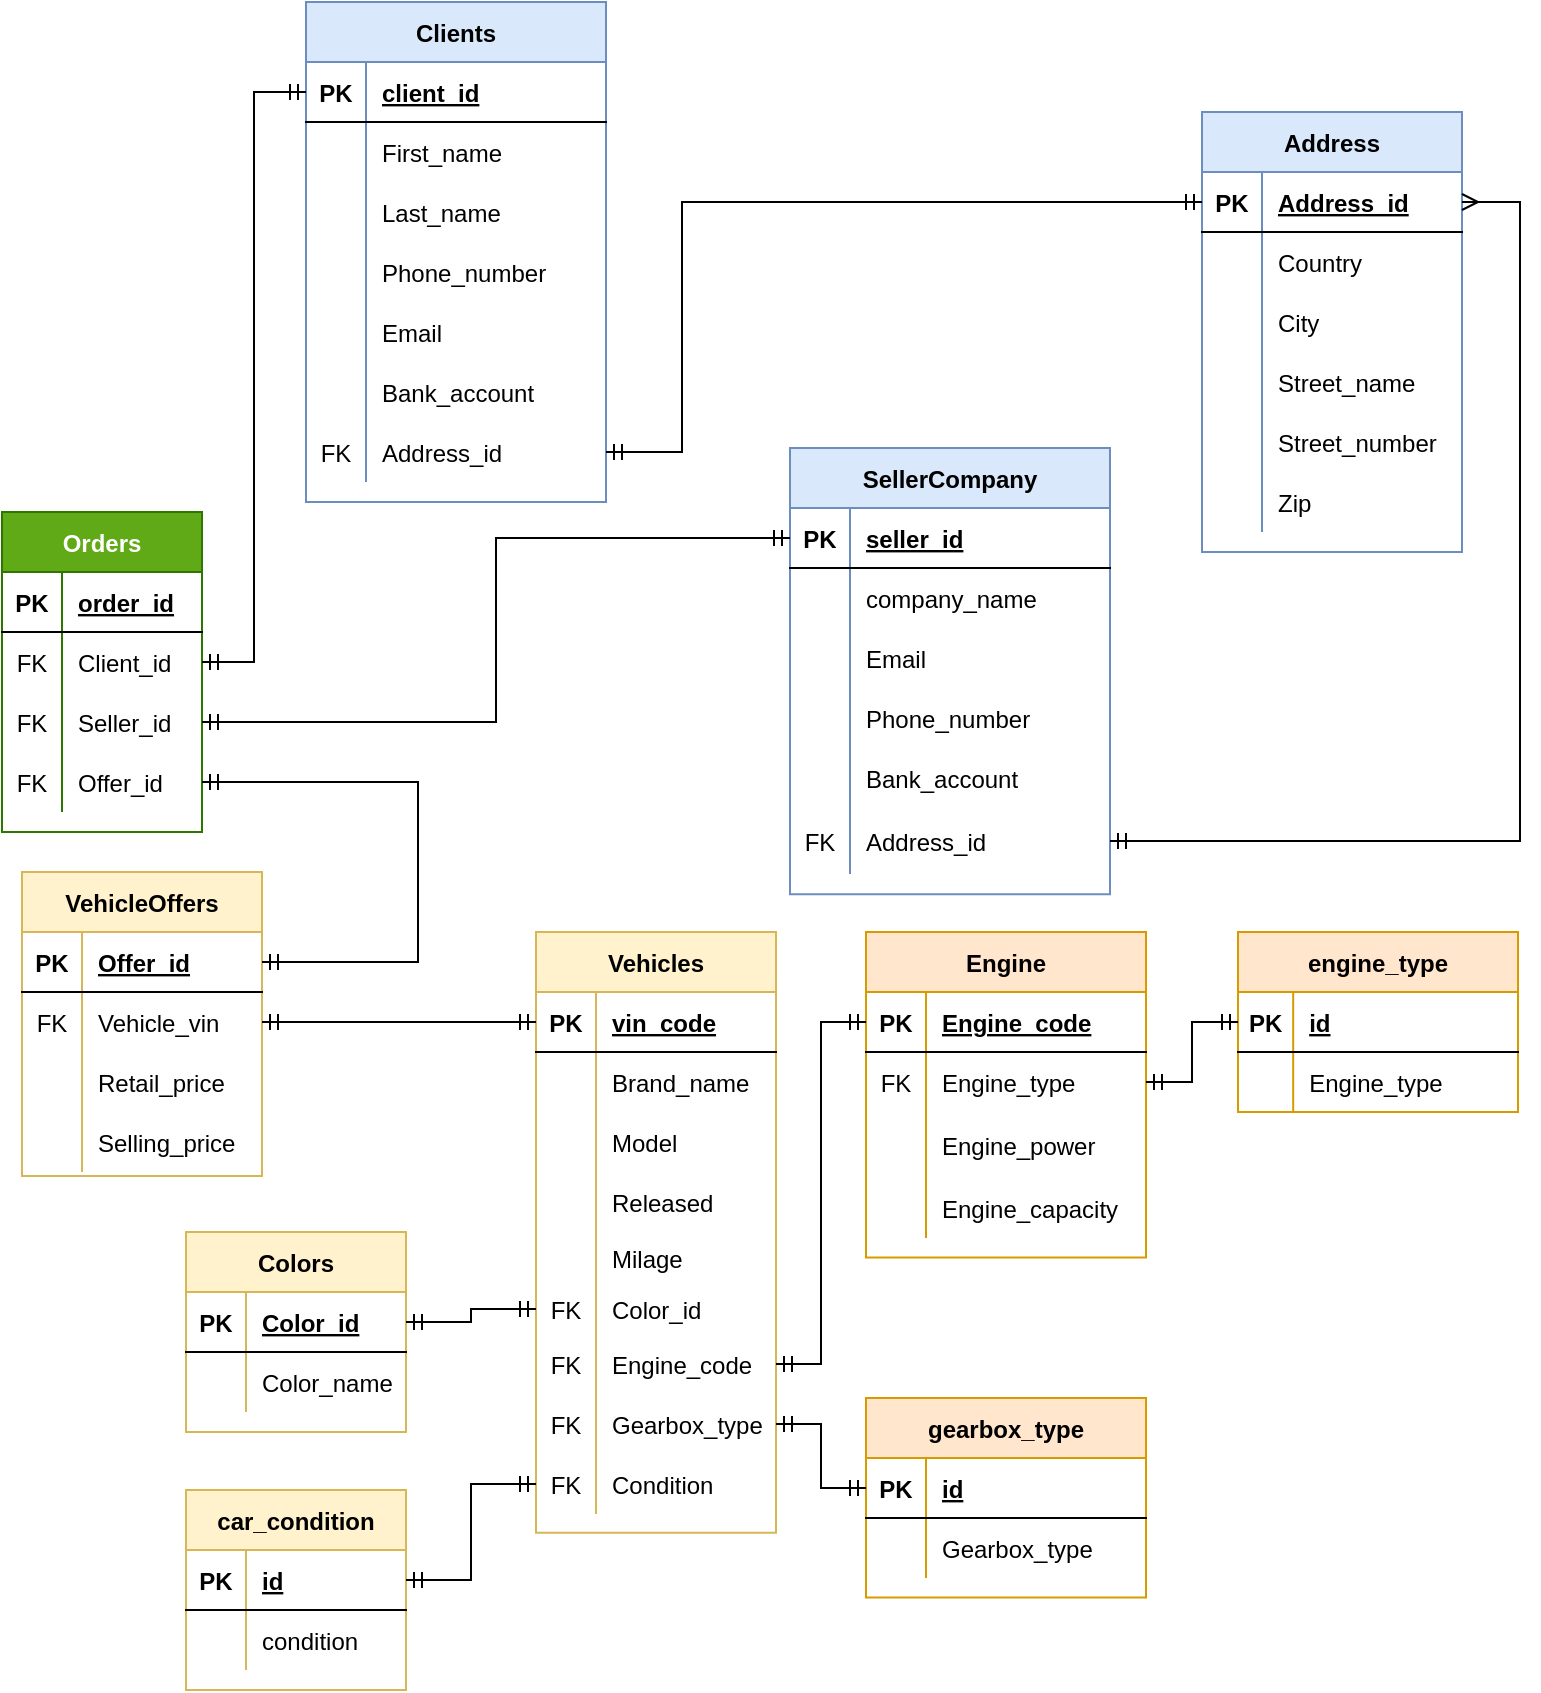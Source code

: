 <mxfile version="16.0.0" type="github" pages="2">
  <diagram id="wORJl10oYcxYU299xKBq" name="Page-1">
    <mxGraphModel dx="1678" dy="902" grid="0" gridSize="10" guides="1" tooltips="1" connect="1" arrows="1" fold="1" page="1" pageScale="1" pageWidth="827" pageHeight="1169" background="none" math="0" shadow="0">
      <root>
        <mxCell id="0" />
        <mxCell id="1" parent="0" />
        <mxCell id="5efvHqA2F7X1JwzqDyHR-14" value="SellerCompany" style="shape=table;startSize=30;container=1;collapsible=1;childLayout=tableLayout;fixedRows=1;rowLines=0;fontStyle=1;align=center;resizeLast=1;fillColor=#dae8fc;strokeColor=#6c8ebf;" parent="1" vertex="1">
          <mxGeometry x="414" y="238" width="160" height="223.118" as="geometry" />
        </mxCell>
        <mxCell id="5efvHqA2F7X1JwzqDyHR-15" value="" style="shape=partialRectangle;collapsible=0;dropTarget=0;pointerEvents=0;fillColor=none;top=0;left=0;bottom=1;right=0;points=[[0,0.5],[1,0.5]];portConstraint=eastwest;" parent="5efvHqA2F7X1JwzqDyHR-14" vertex="1">
          <mxGeometry y="30" width="160" height="30" as="geometry" />
        </mxCell>
        <mxCell id="5efvHqA2F7X1JwzqDyHR-16" value="PK" style="shape=partialRectangle;connectable=0;fillColor=none;top=0;left=0;bottom=0;right=0;fontStyle=1;overflow=hidden;" parent="5efvHqA2F7X1JwzqDyHR-15" vertex="1">
          <mxGeometry width="30" height="30" as="geometry">
            <mxRectangle width="30" height="30" as="alternateBounds" />
          </mxGeometry>
        </mxCell>
        <mxCell id="5efvHqA2F7X1JwzqDyHR-17" value="seller_id" style="shape=partialRectangle;connectable=0;fillColor=none;top=0;left=0;bottom=0;right=0;align=left;spacingLeft=6;fontStyle=5;overflow=hidden;" parent="5efvHqA2F7X1JwzqDyHR-15" vertex="1">
          <mxGeometry x="30" width="130" height="30" as="geometry">
            <mxRectangle width="130" height="30" as="alternateBounds" />
          </mxGeometry>
        </mxCell>
        <mxCell id="5efvHqA2F7X1JwzqDyHR-18" value="" style="shape=partialRectangle;collapsible=0;dropTarget=0;pointerEvents=0;fillColor=none;top=0;left=0;bottom=0;right=0;points=[[0,0.5],[1,0.5]];portConstraint=eastwest;" parent="5efvHqA2F7X1JwzqDyHR-14" vertex="1">
          <mxGeometry y="60" width="160" height="30" as="geometry" />
        </mxCell>
        <mxCell id="5efvHqA2F7X1JwzqDyHR-19" value="" style="shape=partialRectangle;connectable=0;fillColor=none;top=0;left=0;bottom=0;right=0;editable=1;overflow=hidden;" parent="5efvHqA2F7X1JwzqDyHR-18" vertex="1">
          <mxGeometry width="30" height="30" as="geometry">
            <mxRectangle width="30" height="30" as="alternateBounds" />
          </mxGeometry>
        </mxCell>
        <mxCell id="5efvHqA2F7X1JwzqDyHR-20" value="company_name" style="shape=partialRectangle;connectable=0;fillColor=none;top=0;left=0;bottom=0;right=0;align=left;spacingLeft=6;overflow=hidden;" parent="5efvHqA2F7X1JwzqDyHR-18" vertex="1">
          <mxGeometry x="30" width="130" height="30" as="geometry">
            <mxRectangle width="130" height="30" as="alternateBounds" />
          </mxGeometry>
        </mxCell>
        <mxCell id="5efvHqA2F7X1JwzqDyHR-21" value="" style="shape=partialRectangle;collapsible=0;dropTarget=0;pointerEvents=0;fillColor=none;top=0;left=0;bottom=0;right=0;points=[[0,0.5],[1,0.5]];portConstraint=eastwest;" parent="5efvHqA2F7X1JwzqDyHR-14" vertex="1">
          <mxGeometry y="90" width="160" height="30" as="geometry" />
        </mxCell>
        <mxCell id="5efvHqA2F7X1JwzqDyHR-22" value="" style="shape=partialRectangle;connectable=0;fillColor=none;top=0;left=0;bottom=0;right=0;editable=1;overflow=hidden;" parent="5efvHqA2F7X1JwzqDyHR-21" vertex="1">
          <mxGeometry width="30" height="30" as="geometry">
            <mxRectangle width="30" height="30" as="alternateBounds" />
          </mxGeometry>
        </mxCell>
        <mxCell id="5efvHqA2F7X1JwzqDyHR-23" value="Email" style="shape=partialRectangle;connectable=0;fillColor=none;top=0;left=0;bottom=0;right=0;align=left;spacingLeft=6;overflow=hidden;" parent="5efvHqA2F7X1JwzqDyHR-21" vertex="1">
          <mxGeometry x="30" width="130" height="30" as="geometry">
            <mxRectangle width="130" height="30" as="alternateBounds" />
          </mxGeometry>
        </mxCell>
        <mxCell id="5efvHqA2F7X1JwzqDyHR-24" value="" style="shape=partialRectangle;collapsible=0;dropTarget=0;pointerEvents=0;fillColor=none;top=0;left=0;bottom=0;right=0;points=[[0,0.5],[1,0.5]];portConstraint=eastwest;" parent="5efvHqA2F7X1JwzqDyHR-14" vertex="1">
          <mxGeometry y="120" width="160" height="30" as="geometry" />
        </mxCell>
        <mxCell id="5efvHqA2F7X1JwzqDyHR-25" value="" style="shape=partialRectangle;connectable=0;fillColor=none;top=0;left=0;bottom=0;right=0;editable=1;overflow=hidden;" parent="5efvHqA2F7X1JwzqDyHR-24" vertex="1">
          <mxGeometry width="30" height="30" as="geometry">
            <mxRectangle width="30" height="30" as="alternateBounds" />
          </mxGeometry>
        </mxCell>
        <mxCell id="5efvHqA2F7X1JwzqDyHR-26" value="Phone_number" style="shape=partialRectangle;connectable=0;fillColor=none;top=0;left=0;bottom=0;right=0;align=left;spacingLeft=6;overflow=hidden;" parent="5efvHqA2F7X1JwzqDyHR-24" vertex="1">
          <mxGeometry x="30" width="130" height="30" as="geometry">
            <mxRectangle width="130" height="30" as="alternateBounds" />
          </mxGeometry>
        </mxCell>
        <mxCell id="5efvHqA2F7X1JwzqDyHR-71" value="" style="shape=partialRectangle;collapsible=0;dropTarget=0;pointerEvents=0;fillColor=none;top=0;left=0;bottom=0;right=0;points=[[0,0.5],[1,0.5]];portConstraint=eastwest;" parent="5efvHqA2F7X1JwzqDyHR-14" vertex="1">
          <mxGeometry y="150" width="160" height="30" as="geometry" />
        </mxCell>
        <mxCell id="5efvHqA2F7X1JwzqDyHR-72" value="" style="shape=partialRectangle;connectable=0;fillColor=none;top=0;left=0;bottom=0;right=0;editable=1;overflow=hidden;" parent="5efvHqA2F7X1JwzqDyHR-71" vertex="1">
          <mxGeometry width="30" height="30" as="geometry">
            <mxRectangle width="30" height="30" as="alternateBounds" />
          </mxGeometry>
        </mxCell>
        <mxCell id="5efvHqA2F7X1JwzqDyHR-73" value="Bank_account" style="shape=partialRectangle;connectable=0;fillColor=none;top=0;left=0;bottom=0;right=0;align=left;spacingLeft=6;overflow=hidden;" parent="5efvHqA2F7X1JwzqDyHR-71" vertex="1">
          <mxGeometry x="30" width="130" height="30" as="geometry">
            <mxRectangle width="130" height="30" as="alternateBounds" />
          </mxGeometry>
        </mxCell>
        <mxCell id="5efvHqA2F7X1JwzqDyHR-45" value="" style="shape=partialRectangle;collapsible=0;dropTarget=0;pointerEvents=0;fillColor=none;top=0;left=0;bottom=0;right=0;points=[[0,0.5],[1,0.5]];portConstraint=eastwest;" parent="5efvHqA2F7X1JwzqDyHR-14" vertex="1">
          <mxGeometry y="180" width="160" height="33" as="geometry" />
        </mxCell>
        <mxCell id="5efvHqA2F7X1JwzqDyHR-46" value="FK" style="shape=partialRectangle;connectable=0;fillColor=none;top=0;left=0;bottom=0;right=0;fontStyle=0;overflow=hidden;" parent="5efvHqA2F7X1JwzqDyHR-45" vertex="1">
          <mxGeometry width="30" height="33" as="geometry">
            <mxRectangle width="30" height="33" as="alternateBounds" />
          </mxGeometry>
        </mxCell>
        <mxCell id="5efvHqA2F7X1JwzqDyHR-47" value="Address_id" style="shape=partialRectangle;connectable=0;fillColor=none;top=0;left=0;bottom=0;right=0;align=left;spacingLeft=6;fontStyle=0;overflow=hidden;" parent="5efvHqA2F7X1JwzqDyHR-45" vertex="1">
          <mxGeometry x="30" width="130" height="33" as="geometry">
            <mxRectangle width="130" height="33" as="alternateBounds" />
          </mxGeometry>
        </mxCell>
        <mxCell id="5efvHqA2F7X1JwzqDyHR-27" value="Address" style="shape=table;startSize=30;container=1;collapsible=1;childLayout=tableLayout;fixedRows=1;rowLines=0;fontStyle=1;align=center;resizeLast=1;fillColor=#dae8fc;strokeColor=#6c8ebf;" parent="1" vertex="1">
          <mxGeometry x="620" y="70" width="130" height="220" as="geometry" />
        </mxCell>
        <mxCell id="5efvHqA2F7X1JwzqDyHR-28" value="" style="shape=partialRectangle;collapsible=0;dropTarget=0;pointerEvents=0;fillColor=none;top=0;left=0;bottom=1;right=0;points=[[0,0.5],[1,0.5]];portConstraint=eastwest;" parent="5efvHqA2F7X1JwzqDyHR-27" vertex="1">
          <mxGeometry y="30" width="130" height="30" as="geometry" />
        </mxCell>
        <mxCell id="5efvHqA2F7X1JwzqDyHR-29" value="PK" style="shape=partialRectangle;connectable=0;fillColor=none;top=0;left=0;bottom=0;right=0;fontStyle=1;overflow=hidden;" parent="5efvHqA2F7X1JwzqDyHR-28" vertex="1">
          <mxGeometry width="30" height="30" as="geometry">
            <mxRectangle width="30" height="30" as="alternateBounds" />
          </mxGeometry>
        </mxCell>
        <mxCell id="5efvHqA2F7X1JwzqDyHR-30" value="Address_id" style="shape=partialRectangle;connectable=0;fillColor=none;top=0;left=0;bottom=0;right=0;align=left;spacingLeft=6;fontStyle=5;overflow=hidden;" parent="5efvHqA2F7X1JwzqDyHR-28" vertex="1">
          <mxGeometry x="30" width="100" height="30" as="geometry">
            <mxRectangle width="100" height="30" as="alternateBounds" />
          </mxGeometry>
        </mxCell>
        <mxCell id="5efvHqA2F7X1JwzqDyHR-50" value="" style="shape=partialRectangle;collapsible=0;dropTarget=0;pointerEvents=0;fillColor=none;top=0;left=0;bottom=0;right=0;points=[[0,0.5],[1,0.5]];portConstraint=eastwest;" parent="5efvHqA2F7X1JwzqDyHR-27" vertex="1">
          <mxGeometry y="60" width="130" height="30" as="geometry" />
        </mxCell>
        <mxCell id="5efvHqA2F7X1JwzqDyHR-51" value="" style="shape=partialRectangle;connectable=0;fillColor=none;top=0;left=0;bottom=0;right=0;editable=1;overflow=hidden;" parent="5efvHqA2F7X1JwzqDyHR-50" vertex="1">
          <mxGeometry width="30" height="30" as="geometry">
            <mxRectangle width="30" height="30" as="alternateBounds" />
          </mxGeometry>
        </mxCell>
        <mxCell id="5efvHqA2F7X1JwzqDyHR-52" value="Country" style="shape=partialRectangle;connectable=0;fillColor=none;top=0;left=0;bottom=0;right=0;align=left;spacingLeft=6;overflow=hidden;" parent="5efvHqA2F7X1JwzqDyHR-50" vertex="1">
          <mxGeometry x="30" width="100" height="30" as="geometry">
            <mxRectangle width="100" height="30" as="alternateBounds" />
          </mxGeometry>
        </mxCell>
        <mxCell id="5efvHqA2F7X1JwzqDyHR-31" value="" style="shape=partialRectangle;collapsible=0;dropTarget=0;pointerEvents=0;fillColor=none;top=0;left=0;bottom=0;right=0;points=[[0,0.5],[1,0.5]];portConstraint=eastwest;" parent="5efvHqA2F7X1JwzqDyHR-27" vertex="1">
          <mxGeometry y="90" width="130" height="30" as="geometry" />
        </mxCell>
        <mxCell id="5efvHqA2F7X1JwzqDyHR-32" value="" style="shape=partialRectangle;connectable=0;fillColor=none;top=0;left=0;bottom=0;right=0;editable=1;overflow=hidden;" parent="5efvHqA2F7X1JwzqDyHR-31" vertex="1">
          <mxGeometry width="30" height="30" as="geometry">
            <mxRectangle width="30" height="30" as="alternateBounds" />
          </mxGeometry>
        </mxCell>
        <mxCell id="5efvHqA2F7X1JwzqDyHR-33" value="City" style="shape=partialRectangle;connectable=0;fillColor=none;top=0;left=0;bottom=0;right=0;align=left;spacingLeft=6;overflow=hidden;" parent="5efvHqA2F7X1JwzqDyHR-31" vertex="1">
          <mxGeometry x="30" width="100" height="30" as="geometry">
            <mxRectangle width="100" height="30" as="alternateBounds" />
          </mxGeometry>
        </mxCell>
        <mxCell id="5efvHqA2F7X1JwzqDyHR-34" value="" style="shape=partialRectangle;collapsible=0;dropTarget=0;pointerEvents=0;fillColor=none;top=0;left=0;bottom=0;right=0;points=[[0,0.5],[1,0.5]];portConstraint=eastwest;" parent="5efvHqA2F7X1JwzqDyHR-27" vertex="1">
          <mxGeometry y="120" width="130" height="30" as="geometry" />
        </mxCell>
        <mxCell id="5efvHqA2F7X1JwzqDyHR-35" value="" style="shape=partialRectangle;connectable=0;fillColor=none;top=0;left=0;bottom=0;right=0;editable=1;overflow=hidden;" parent="5efvHqA2F7X1JwzqDyHR-34" vertex="1">
          <mxGeometry width="30" height="30" as="geometry">
            <mxRectangle width="30" height="30" as="alternateBounds" />
          </mxGeometry>
        </mxCell>
        <mxCell id="5efvHqA2F7X1JwzqDyHR-36" value="Street_name" style="shape=partialRectangle;connectable=0;fillColor=none;top=0;left=0;bottom=0;right=0;align=left;spacingLeft=6;overflow=hidden;" parent="5efvHqA2F7X1JwzqDyHR-34" vertex="1">
          <mxGeometry x="30" width="100" height="30" as="geometry">
            <mxRectangle width="100" height="30" as="alternateBounds" />
          </mxGeometry>
        </mxCell>
        <mxCell id="5efvHqA2F7X1JwzqDyHR-37" value="" style="shape=partialRectangle;collapsible=0;dropTarget=0;pointerEvents=0;fillColor=none;top=0;left=0;bottom=0;right=0;points=[[0,0.5],[1,0.5]];portConstraint=eastwest;" parent="5efvHqA2F7X1JwzqDyHR-27" vertex="1">
          <mxGeometry y="150" width="130" height="30" as="geometry" />
        </mxCell>
        <mxCell id="5efvHqA2F7X1JwzqDyHR-38" value="" style="shape=partialRectangle;connectable=0;fillColor=none;top=0;left=0;bottom=0;right=0;editable=1;overflow=hidden;" parent="5efvHqA2F7X1JwzqDyHR-37" vertex="1">
          <mxGeometry width="30" height="30" as="geometry">
            <mxRectangle width="30" height="30" as="alternateBounds" />
          </mxGeometry>
        </mxCell>
        <mxCell id="5efvHqA2F7X1JwzqDyHR-39" value="Street_number" style="shape=partialRectangle;connectable=0;fillColor=none;top=0;left=0;bottom=0;right=0;align=left;spacingLeft=6;overflow=hidden;" parent="5efvHqA2F7X1JwzqDyHR-37" vertex="1">
          <mxGeometry x="30" width="100" height="30" as="geometry">
            <mxRectangle width="100" height="30" as="alternateBounds" />
          </mxGeometry>
        </mxCell>
        <mxCell id="5efvHqA2F7X1JwzqDyHR-54" value="" style="shape=partialRectangle;collapsible=0;dropTarget=0;pointerEvents=0;fillColor=none;top=0;left=0;bottom=0;right=0;points=[[0,0.5],[1,0.5]];portConstraint=eastwest;" parent="5efvHqA2F7X1JwzqDyHR-27" vertex="1">
          <mxGeometry y="180" width="130" height="30" as="geometry" />
        </mxCell>
        <mxCell id="5efvHqA2F7X1JwzqDyHR-55" value="" style="shape=partialRectangle;connectable=0;fillColor=none;top=0;left=0;bottom=0;right=0;editable=1;overflow=hidden;" parent="5efvHqA2F7X1JwzqDyHR-54" vertex="1">
          <mxGeometry width="30" height="30" as="geometry">
            <mxRectangle width="30" height="30" as="alternateBounds" />
          </mxGeometry>
        </mxCell>
        <mxCell id="5efvHqA2F7X1JwzqDyHR-56" value="Zip" style="shape=partialRectangle;connectable=0;fillColor=none;top=0;left=0;bottom=0;right=0;align=left;spacingLeft=6;overflow=hidden;" parent="5efvHqA2F7X1JwzqDyHR-54" vertex="1">
          <mxGeometry x="30" width="100" height="30" as="geometry">
            <mxRectangle width="100" height="30" as="alternateBounds" />
          </mxGeometry>
        </mxCell>
        <mxCell id="5efvHqA2F7X1JwzqDyHR-74" value="Clients" style="shape=table;startSize=30;container=1;collapsible=1;childLayout=tableLayout;fixedRows=1;rowLines=0;fontStyle=1;align=center;resizeLast=1;fillColor=#dae8fc;strokeColor=#6c8ebf;" parent="1" vertex="1">
          <mxGeometry x="172" y="15" width="150" height="250" as="geometry" />
        </mxCell>
        <mxCell id="5efvHqA2F7X1JwzqDyHR-75" value="" style="shape=partialRectangle;collapsible=0;dropTarget=0;pointerEvents=0;fillColor=none;top=0;left=0;bottom=1;right=0;points=[[0,0.5],[1,0.5]];portConstraint=eastwest;" parent="5efvHqA2F7X1JwzqDyHR-74" vertex="1">
          <mxGeometry y="30" width="150" height="30" as="geometry" />
        </mxCell>
        <mxCell id="5efvHqA2F7X1JwzqDyHR-76" value="PK" style="shape=partialRectangle;connectable=0;fillColor=none;top=0;left=0;bottom=0;right=0;fontStyle=1;overflow=hidden;" parent="5efvHqA2F7X1JwzqDyHR-75" vertex="1">
          <mxGeometry width="30" height="30" as="geometry">
            <mxRectangle width="30" height="30" as="alternateBounds" />
          </mxGeometry>
        </mxCell>
        <mxCell id="5efvHqA2F7X1JwzqDyHR-77" value="client_id" style="shape=partialRectangle;connectable=0;fillColor=none;top=0;left=0;bottom=0;right=0;align=left;spacingLeft=6;fontStyle=5;overflow=hidden;" parent="5efvHqA2F7X1JwzqDyHR-75" vertex="1">
          <mxGeometry x="30" width="120" height="30" as="geometry">
            <mxRectangle width="120" height="30" as="alternateBounds" />
          </mxGeometry>
        </mxCell>
        <mxCell id="5efvHqA2F7X1JwzqDyHR-78" value="" style="shape=partialRectangle;collapsible=0;dropTarget=0;pointerEvents=0;fillColor=none;top=0;left=0;bottom=0;right=0;points=[[0,0.5],[1,0.5]];portConstraint=eastwest;" parent="5efvHqA2F7X1JwzqDyHR-74" vertex="1">
          <mxGeometry y="60" width="150" height="30" as="geometry" />
        </mxCell>
        <mxCell id="5efvHqA2F7X1JwzqDyHR-79" value="" style="shape=partialRectangle;connectable=0;fillColor=none;top=0;left=0;bottom=0;right=0;editable=1;overflow=hidden;" parent="5efvHqA2F7X1JwzqDyHR-78" vertex="1">
          <mxGeometry width="30" height="30" as="geometry">
            <mxRectangle width="30" height="30" as="alternateBounds" />
          </mxGeometry>
        </mxCell>
        <mxCell id="5efvHqA2F7X1JwzqDyHR-80" value="First_name" style="shape=partialRectangle;connectable=0;fillColor=none;top=0;left=0;bottom=0;right=0;align=left;spacingLeft=6;overflow=hidden;" parent="5efvHqA2F7X1JwzqDyHR-78" vertex="1">
          <mxGeometry x="30" width="120" height="30" as="geometry">
            <mxRectangle width="120" height="30" as="alternateBounds" />
          </mxGeometry>
        </mxCell>
        <mxCell id="5efvHqA2F7X1JwzqDyHR-81" value="" style="shape=partialRectangle;collapsible=0;dropTarget=0;pointerEvents=0;fillColor=none;top=0;left=0;bottom=0;right=0;points=[[0,0.5],[1,0.5]];portConstraint=eastwest;" parent="5efvHqA2F7X1JwzqDyHR-74" vertex="1">
          <mxGeometry y="90" width="150" height="30" as="geometry" />
        </mxCell>
        <mxCell id="5efvHqA2F7X1JwzqDyHR-82" value="" style="shape=partialRectangle;connectable=0;fillColor=none;top=0;left=0;bottom=0;right=0;editable=1;overflow=hidden;" parent="5efvHqA2F7X1JwzqDyHR-81" vertex="1">
          <mxGeometry width="30" height="30" as="geometry">
            <mxRectangle width="30" height="30" as="alternateBounds" />
          </mxGeometry>
        </mxCell>
        <mxCell id="5efvHqA2F7X1JwzqDyHR-83" value="Last_name" style="shape=partialRectangle;connectable=0;fillColor=none;top=0;left=0;bottom=0;right=0;align=left;spacingLeft=6;overflow=hidden;" parent="5efvHqA2F7X1JwzqDyHR-81" vertex="1">
          <mxGeometry x="30" width="120" height="30" as="geometry">
            <mxRectangle width="120" height="30" as="alternateBounds" />
          </mxGeometry>
        </mxCell>
        <mxCell id="5efvHqA2F7X1JwzqDyHR-84" value="" style="shape=partialRectangle;collapsible=0;dropTarget=0;pointerEvents=0;fillColor=none;top=0;left=0;bottom=0;right=0;points=[[0,0.5],[1,0.5]];portConstraint=eastwest;" parent="5efvHqA2F7X1JwzqDyHR-74" vertex="1">
          <mxGeometry y="120" width="150" height="30" as="geometry" />
        </mxCell>
        <mxCell id="5efvHqA2F7X1JwzqDyHR-85" value="" style="shape=partialRectangle;connectable=0;fillColor=none;top=0;left=0;bottom=0;right=0;editable=1;overflow=hidden;" parent="5efvHqA2F7X1JwzqDyHR-84" vertex="1">
          <mxGeometry width="30" height="30" as="geometry">
            <mxRectangle width="30" height="30" as="alternateBounds" />
          </mxGeometry>
        </mxCell>
        <mxCell id="5efvHqA2F7X1JwzqDyHR-86" value="Phone_number" style="shape=partialRectangle;connectable=0;fillColor=none;top=0;left=0;bottom=0;right=0;align=left;spacingLeft=6;overflow=hidden;" parent="5efvHqA2F7X1JwzqDyHR-84" vertex="1">
          <mxGeometry x="30" width="120" height="30" as="geometry">
            <mxRectangle width="120" height="30" as="alternateBounds" />
          </mxGeometry>
        </mxCell>
        <mxCell id="5efvHqA2F7X1JwzqDyHR-94" value="" style="shape=partialRectangle;collapsible=0;dropTarget=0;pointerEvents=0;fillColor=none;top=0;left=0;bottom=0;right=0;points=[[0,0.5],[1,0.5]];portConstraint=eastwest;" parent="5efvHqA2F7X1JwzqDyHR-74" vertex="1">
          <mxGeometry y="150" width="150" height="30" as="geometry" />
        </mxCell>
        <mxCell id="5efvHqA2F7X1JwzqDyHR-95" value="" style="shape=partialRectangle;connectable=0;fillColor=none;top=0;left=0;bottom=0;right=0;editable=1;overflow=hidden;" parent="5efvHqA2F7X1JwzqDyHR-94" vertex="1">
          <mxGeometry width="30" height="30" as="geometry">
            <mxRectangle width="30" height="30" as="alternateBounds" />
          </mxGeometry>
        </mxCell>
        <mxCell id="5efvHqA2F7X1JwzqDyHR-96" value="Email" style="shape=partialRectangle;connectable=0;fillColor=none;top=0;left=0;bottom=0;right=0;align=left;spacingLeft=6;overflow=hidden;" parent="5efvHqA2F7X1JwzqDyHR-94" vertex="1">
          <mxGeometry x="30" width="120" height="30" as="geometry">
            <mxRectangle width="120" height="30" as="alternateBounds" />
          </mxGeometry>
        </mxCell>
        <mxCell id="5efvHqA2F7X1JwzqDyHR-87" value="" style="shape=partialRectangle;collapsible=0;dropTarget=0;pointerEvents=0;fillColor=none;top=0;left=0;bottom=0;right=0;points=[[0,0.5],[1,0.5]];portConstraint=eastwest;" parent="5efvHqA2F7X1JwzqDyHR-74" vertex="1">
          <mxGeometry y="180" width="150" height="30" as="geometry" />
        </mxCell>
        <mxCell id="5efvHqA2F7X1JwzqDyHR-88" value="" style="shape=partialRectangle;connectable=0;fillColor=none;top=0;left=0;bottom=0;right=0;editable=1;overflow=hidden;" parent="5efvHqA2F7X1JwzqDyHR-87" vertex="1">
          <mxGeometry width="30" height="30" as="geometry">
            <mxRectangle width="30" height="30" as="alternateBounds" />
          </mxGeometry>
        </mxCell>
        <mxCell id="5efvHqA2F7X1JwzqDyHR-89" value="Bank_account" style="shape=partialRectangle;connectable=0;fillColor=none;top=0;left=0;bottom=0;right=0;align=left;spacingLeft=6;overflow=hidden;" parent="5efvHqA2F7X1JwzqDyHR-87" vertex="1">
          <mxGeometry x="30" width="120" height="30" as="geometry">
            <mxRectangle width="120" height="30" as="alternateBounds" />
          </mxGeometry>
        </mxCell>
        <mxCell id="5efvHqA2F7X1JwzqDyHR-90" value="" style="shape=partialRectangle;collapsible=0;dropTarget=0;pointerEvents=0;fillColor=none;top=0;left=0;bottom=0;right=0;points=[[0,0.5],[1,0.5]];portConstraint=eastwest;" parent="5efvHqA2F7X1JwzqDyHR-74" vertex="1">
          <mxGeometry y="210" width="150" height="30" as="geometry" />
        </mxCell>
        <mxCell id="5efvHqA2F7X1JwzqDyHR-91" value="FK" style="shape=partialRectangle;connectable=0;fillColor=none;top=0;left=0;bottom=0;right=0;fontStyle=0;overflow=hidden;" parent="5efvHqA2F7X1JwzqDyHR-90" vertex="1">
          <mxGeometry width="30" height="30" as="geometry">
            <mxRectangle width="30" height="30" as="alternateBounds" />
          </mxGeometry>
        </mxCell>
        <mxCell id="5efvHqA2F7X1JwzqDyHR-92" value="Address_id" style="shape=partialRectangle;connectable=0;fillColor=none;top=0;left=0;bottom=0;right=0;align=left;spacingLeft=6;fontStyle=0;overflow=hidden;" parent="5efvHqA2F7X1JwzqDyHR-90" vertex="1">
          <mxGeometry x="30" width="120" height="30" as="geometry">
            <mxRectangle width="120" height="30" as="alternateBounds" />
          </mxGeometry>
        </mxCell>
        <mxCell id="5efvHqA2F7X1JwzqDyHR-99" value="VehicleOffers" style="shape=table;startSize=30;container=1;collapsible=1;childLayout=tableLayout;fixedRows=1;rowLines=0;fontStyle=1;align=center;resizeLast=1;fillColor=#fff2cc;strokeColor=#d6b656;" parent="1" vertex="1">
          <mxGeometry x="30" y="450" width="120" height="152" as="geometry" />
        </mxCell>
        <mxCell id="5efvHqA2F7X1JwzqDyHR-100" value="" style="shape=partialRectangle;collapsible=0;dropTarget=0;pointerEvents=0;fillColor=none;top=0;left=0;bottom=1;right=0;points=[[0,0.5],[1,0.5]];portConstraint=eastwest;" parent="5efvHqA2F7X1JwzqDyHR-99" vertex="1">
          <mxGeometry y="30" width="120" height="30" as="geometry" />
        </mxCell>
        <mxCell id="5efvHqA2F7X1JwzqDyHR-101" value="PK" style="shape=partialRectangle;connectable=0;fillColor=none;top=0;left=0;bottom=0;right=0;fontStyle=1;overflow=hidden;" parent="5efvHqA2F7X1JwzqDyHR-100" vertex="1">
          <mxGeometry width="30" height="30" as="geometry">
            <mxRectangle width="30" height="30" as="alternateBounds" />
          </mxGeometry>
        </mxCell>
        <mxCell id="5efvHqA2F7X1JwzqDyHR-102" value="Offer_id" style="shape=partialRectangle;connectable=0;fillColor=none;top=0;left=0;bottom=0;right=0;align=left;spacingLeft=6;fontStyle=5;overflow=hidden;" parent="5efvHqA2F7X1JwzqDyHR-100" vertex="1">
          <mxGeometry x="30" width="90" height="30" as="geometry">
            <mxRectangle width="90" height="30" as="alternateBounds" />
          </mxGeometry>
        </mxCell>
        <mxCell id="5efvHqA2F7X1JwzqDyHR-113" value="" style="shape=partialRectangle;collapsible=0;dropTarget=0;pointerEvents=0;fillColor=none;top=0;left=0;bottom=0;right=0;points=[[0,0.5],[1,0.5]];portConstraint=eastwest;" parent="5efvHqA2F7X1JwzqDyHR-99" vertex="1">
          <mxGeometry y="60" width="120" height="30" as="geometry" />
        </mxCell>
        <mxCell id="5efvHqA2F7X1JwzqDyHR-114" value="FK" style="shape=partialRectangle;connectable=0;fillColor=none;top=0;left=0;bottom=0;right=0;fontStyle=0;overflow=hidden;" parent="5efvHqA2F7X1JwzqDyHR-113" vertex="1">
          <mxGeometry width="30" height="30" as="geometry">
            <mxRectangle width="30" height="30" as="alternateBounds" />
          </mxGeometry>
        </mxCell>
        <mxCell id="5efvHqA2F7X1JwzqDyHR-115" value="Vehicle_vin" style="shape=partialRectangle;connectable=0;fillColor=none;top=0;left=0;bottom=0;right=0;align=left;spacingLeft=6;fontStyle=0;overflow=hidden;" parent="5efvHqA2F7X1JwzqDyHR-113" vertex="1">
          <mxGeometry x="30" width="90" height="30" as="geometry">
            <mxRectangle width="90" height="30" as="alternateBounds" />
          </mxGeometry>
        </mxCell>
        <mxCell id="5efvHqA2F7X1JwzqDyHR-247" value="" style="shape=partialRectangle;collapsible=0;dropTarget=0;pointerEvents=0;fillColor=none;top=0;left=0;bottom=0;right=0;points=[[0,0.5],[1,0.5]];portConstraint=eastwest;" parent="5efvHqA2F7X1JwzqDyHR-99" vertex="1">
          <mxGeometry y="90" width="120" height="30" as="geometry" />
        </mxCell>
        <mxCell id="5efvHqA2F7X1JwzqDyHR-248" value="" style="shape=partialRectangle;connectable=0;fillColor=none;top=0;left=0;bottom=0;right=0;fontStyle=0;overflow=hidden;" parent="5efvHqA2F7X1JwzqDyHR-247" vertex="1">
          <mxGeometry width="30" height="30" as="geometry">
            <mxRectangle width="30" height="30" as="alternateBounds" />
          </mxGeometry>
        </mxCell>
        <mxCell id="5efvHqA2F7X1JwzqDyHR-249" value="Retail_price" style="shape=partialRectangle;connectable=0;fillColor=none;top=0;left=0;bottom=0;right=0;align=left;spacingLeft=6;fontStyle=0;overflow=hidden;" parent="5efvHqA2F7X1JwzqDyHR-247" vertex="1">
          <mxGeometry x="30" width="90" height="30" as="geometry">
            <mxRectangle width="90" height="30" as="alternateBounds" />
          </mxGeometry>
        </mxCell>
        <mxCell id="JCUJ4iXkQ3iEYyZqJofS-29" value="" style="shape=partialRectangle;collapsible=0;dropTarget=0;pointerEvents=0;fillColor=none;top=0;left=0;bottom=0;right=0;points=[[0,0.5],[1,0.5]];portConstraint=eastwest;" vertex="1" parent="5efvHqA2F7X1JwzqDyHR-99">
          <mxGeometry y="120" width="120" height="30" as="geometry" />
        </mxCell>
        <mxCell id="JCUJ4iXkQ3iEYyZqJofS-30" value="" style="shape=partialRectangle;connectable=0;fillColor=none;top=0;left=0;bottom=0;right=0;editable=1;overflow=hidden;" vertex="1" parent="JCUJ4iXkQ3iEYyZqJofS-29">
          <mxGeometry width="30" height="30" as="geometry">
            <mxRectangle width="30" height="30" as="alternateBounds" />
          </mxGeometry>
        </mxCell>
        <mxCell id="JCUJ4iXkQ3iEYyZqJofS-31" value="Selling_price" style="shape=partialRectangle;connectable=0;fillColor=none;top=0;left=0;bottom=0;right=0;align=left;spacingLeft=6;overflow=hidden;" vertex="1" parent="JCUJ4iXkQ3iEYyZqJofS-29">
          <mxGeometry x="30" width="90" height="30" as="geometry">
            <mxRectangle width="90" height="30" as="alternateBounds" />
          </mxGeometry>
        </mxCell>
        <mxCell id="5efvHqA2F7X1JwzqDyHR-116" value="Vehicles" style="shape=table;startSize=30;container=1;collapsible=1;childLayout=tableLayout;fixedRows=1;rowLines=0;fontStyle=1;align=center;resizeLast=1;fillColor=#fff2cc;strokeColor=#d6b656;" parent="1" vertex="1">
          <mxGeometry x="287" y="480" width="120" height="300.353" as="geometry" />
        </mxCell>
        <mxCell id="5efvHqA2F7X1JwzqDyHR-117" value="" style="shape=partialRectangle;collapsible=0;dropTarget=0;pointerEvents=0;fillColor=none;top=0;left=0;bottom=1;right=0;points=[[0,0.5],[1,0.5]];portConstraint=eastwest;" parent="5efvHqA2F7X1JwzqDyHR-116" vertex="1">
          <mxGeometry y="30" width="120" height="30" as="geometry" />
        </mxCell>
        <mxCell id="5efvHqA2F7X1JwzqDyHR-118" value="PK" style="shape=partialRectangle;connectable=0;fillColor=none;top=0;left=0;bottom=0;right=0;fontStyle=1;overflow=hidden;" parent="5efvHqA2F7X1JwzqDyHR-117" vertex="1">
          <mxGeometry width="30" height="30" as="geometry">
            <mxRectangle width="30" height="30" as="alternateBounds" />
          </mxGeometry>
        </mxCell>
        <mxCell id="5efvHqA2F7X1JwzqDyHR-119" value="vin_code" style="shape=partialRectangle;connectable=0;fillColor=none;top=0;left=0;bottom=0;right=0;align=left;spacingLeft=6;fontStyle=5;overflow=hidden;" parent="5efvHqA2F7X1JwzqDyHR-117" vertex="1">
          <mxGeometry x="30" width="90" height="30" as="geometry">
            <mxRectangle width="90" height="30" as="alternateBounds" />
          </mxGeometry>
        </mxCell>
        <mxCell id="5efvHqA2F7X1JwzqDyHR-120" value="" style="shape=partialRectangle;collapsible=0;dropTarget=0;pointerEvents=0;fillColor=none;top=0;left=0;bottom=0;right=0;points=[[0,0.5],[1,0.5]];portConstraint=eastwest;" parent="5efvHqA2F7X1JwzqDyHR-116" vertex="1">
          <mxGeometry y="60" width="120" height="30" as="geometry" />
        </mxCell>
        <mxCell id="5efvHqA2F7X1JwzqDyHR-121" value="" style="shape=partialRectangle;connectable=0;fillColor=none;top=0;left=0;bottom=0;right=0;editable=1;overflow=hidden;" parent="5efvHqA2F7X1JwzqDyHR-120" vertex="1">
          <mxGeometry width="30" height="30" as="geometry">
            <mxRectangle width="30" height="30" as="alternateBounds" />
          </mxGeometry>
        </mxCell>
        <mxCell id="5efvHqA2F7X1JwzqDyHR-122" value="Brand_name" style="shape=partialRectangle;connectable=0;fillColor=none;top=0;left=0;bottom=0;right=0;align=left;spacingLeft=6;overflow=hidden;" parent="5efvHqA2F7X1JwzqDyHR-120" vertex="1">
          <mxGeometry x="30" width="90" height="30" as="geometry">
            <mxRectangle width="90" height="30" as="alternateBounds" />
          </mxGeometry>
        </mxCell>
        <mxCell id="5efvHqA2F7X1JwzqDyHR-123" value="" style="shape=partialRectangle;collapsible=0;dropTarget=0;pointerEvents=0;fillColor=none;top=0;left=0;bottom=0;right=0;points=[[0,0.5],[1,0.5]];portConstraint=eastwest;" parent="5efvHqA2F7X1JwzqDyHR-116" vertex="1">
          <mxGeometry y="90" width="120" height="30" as="geometry" />
        </mxCell>
        <mxCell id="5efvHqA2F7X1JwzqDyHR-124" value="" style="shape=partialRectangle;connectable=0;fillColor=none;top=0;left=0;bottom=0;right=0;editable=1;overflow=hidden;" parent="5efvHqA2F7X1JwzqDyHR-123" vertex="1">
          <mxGeometry width="30" height="30" as="geometry">
            <mxRectangle width="30" height="30" as="alternateBounds" />
          </mxGeometry>
        </mxCell>
        <mxCell id="5efvHqA2F7X1JwzqDyHR-125" value="Model" style="shape=partialRectangle;connectable=0;fillColor=none;top=0;left=0;bottom=0;right=0;align=left;spacingLeft=6;overflow=hidden;" parent="5efvHqA2F7X1JwzqDyHR-123" vertex="1">
          <mxGeometry x="30" width="90" height="30" as="geometry">
            <mxRectangle width="90" height="30" as="alternateBounds" />
          </mxGeometry>
        </mxCell>
        <mxCell id="5efvHqA2F7X1JwzqDyHR-126" value="" style="shape=partialRectangle;collapsible=0;dropTarget=0;pointerEvents=0;fillColor=none;top=0;left=0;bottom=0;right=0;points=[[0,0.5],[1,0.5]];portConstraint=eastwest;" parent="5efvHqA2F7X1JwzqDyHR-116" vertex="1">
          <mxGeometry y="120" width="120" height="30" as="geometry" />
        </mxCell>
        <mxCell id="5efvHqA2F7X1JwzqDyHR-127" value="" style="shape=partialRectangle;connectable=0;fillColor=none;top=0;left=0;bottom=0;right=0;editable=1;overflow=hidden;" parent="5efvHqA2F7X1JwzqDyHR-126" vertex="1">
          <mxGeometry width="30" height="30" as="geometry">
            <mxRectangle width="30" height="30" as="alternateBounds" />
          </mxGeometry>
        </mxCell>
        <mxCell id="5efvHqA2F7X1JwzqDyHR-128" value="Released" style="shape=partialRectangle;connectable=0;fillColor=none;top=0;left=0;bottom=0;right=0;align=left;spacingLeft=6;overflow=hidden;" parent="5efvHqA2F7X1JwzqDyHR-126" vertex="1">
          <mxGeometry x="30" width="90" height="30" as="geometry">
            <mxRectangle width="90" height="30" as="alternateBounds" />
          </mxGeometry>
        </mxCell>
        <mxCell id="5efvHqA2F7X1JwzqDyHR-233" value="" style="shape=partialRectangle;collapsible=0;dropTarget=0;pointerEvents=0;fillColor=none;top=0;left=0;bottom=0;right=0;points=[[0,0.5],[1,0.5]];portConstraint=eastwest;" parent="5efvHqA2F7X1JwzqDyHR-116" vertex="1">
          <mxGeometry y="150" width="120" height="26" as="geometry" />
        </mxCell>
        <mxCell id="5efvHqA2F7X1JwzqDyHR-234" value="" style="shape=partialRectangle;connectable=0;fillColor=none;top=0;left=0;bottom=0;right=0;editable=1;overflow=hidden;" parent="5efvHqA2F7X1JwzqDyHR-233" vertex="1">
          <mxGeometry width="30" height="26" as="geometry">
            <mxRectangle width="30" height="26" as="alternateBounds" />
          </mxGeometry>
        </mxCell>
        <mxCell id="5efvHqA2F7X1JwzqDyHR-235" value="Milage" style="shape=partialRectangle;connectable=0;fillColor=none;top=0;left=0;bottom=0;right=0;align=left;spacingLeft=6;overflow=hidden;" parent="5efvHqA2F7X1JwzqDyHR-233" vertex="1">
          <mxGeometry x="30" width="90" height="26" as="geometry">
            <mxRectangle width="90" height="26" as="alternateBounds" />
          </mxGeometry>
        </mxCell>
        <mxCell id="5efvHqA2F7X1JwzqDyHR-141" value="" style="shape=partialRectangle;collapsible=0;dropTarget=0;pointerEvents=0;fillColor=none;top=0;left=0;bottom=0;right=0;points=[[0,0.5],[1,0.5]];portConstraint=eastwest;" parent="5efvHqA2F7X1JwzqDyHR-116" vertex="1">
          <mxGeometry y="176" width="120" height="25" as="geometry" />
        </mxCell>
        <mxCell id="5efvHqA2F7X1JwzqDyHR-142" value="FK" style="shape=partialRectangle;connectable=0;fillColor=none;top=0;left=0;bottom=0;right=0;fontStyle=0;overflow=hidden;" parent="5efvHqA2F7X1JwzqDyHR-141" vertex="1">
          <mxGeometry width="30" height="25" as="geometry">
            <mxRectangle width="30" height="25" as="alternateBounds" />
          </mxGeometry>
        </mxCell>
        <mxCell id="5efvHqA2F7X1JwzqDyHR-143" value="Color_id" style="shape=partialRectangle;connectable=0;fillColor=none;top=0;left=0;bottom=0;right=0;align=left;spacingLeft=6;fontStyle=0;overflow=hidden;" parent="5efvHqA2F7X1JwzqDyHR-141" vertex="1">
          <mxGeometry x="30" width="90" height="25" as="geometry">
            <mxRectangle width="90" height="25" as="alternateBounds" />
          </mxGeometry>
        </mxCell>
        <mxCell id="5efvHqA2F7X1JwzqDyHR-148" value="" style="shape=partialRectangle;collapsible=0;dropTarget=0;pointerEvents=0;fillColor=none;top=0;left=0;bottom=0;right=0;points=[[0,0.5],[1,0.5]];portConstraint=eastwest;" parent="5efvHqA2F7X1JwzqDyHR-116" vertex="1">
          <mxGeometry y="201" width="120" height="30" as="geometry" />
        </mxCell>
        <mxCell id="5efvHqA2F7X1JwzqDyHR-149" value="FK" style="shape=partialRectangle;connectable=0;fillColor=none;top=0;left=0;bottom=0;right=0;fontStyle=0;overflow=hidden;" parent="5efvHqA2F7X1JwzqDyHR-148" vertex="1">
          <mxGeometry width="30" height="30" as="geometry">
            <mxRectangle width="30" height="30" as="alternateBounds" />
          </mxGeometry>
        </mxCell>
        <mxCell id="5efvHqA2F7X1JwzqDyHR-150" value="Engine_code" style="shape=partialRectangle;connectable=0;fillColor=none;top=0;left=0;bottom=0;right=0;align=left;spacingLeft=6;fontStyle=0;overflow=hidden;" parent="5efvHqA2F7X1JwzqDyHR-148" vertex="1">
          <mxGeometry x="30" width="90" height="30" as="geometry">
            <mxRectangle width="90" height="30" as="alternateBounds" />
          </mxGeometry>
        </mxCell>
        <mxCell id="5efvHqA2F7X1JwzqDyHR-211" value="" style="shape=partialRectangle;collapsible=0;dropTarget=0;pointerEvents=0;fillColor=none;top=0;left=0;bottom=0;right=0;points=[[0,0.5],[1,0.5]];portConstraint=eastwest;" parent="5efvHqA2F7X1JwzqDyHR-116" vertex="1">
          <mxGeometry y="231" width="120" height="30" as="geometry" />
        </mxCell>
        <mxCell id="5efvHqA2F7X1JwzqDyHR-212" value="FK" style="shape=partialRectangle;connectable=0;fillColor=none;top=0;left=0;bottom=0;right=0;fontStyle=0;overflow=hidden;" parent="5efvHqA2F7X1JwzqDyHR-211" vertex="1">
          <mxGeometry width="30" height="30" as="geometry">
            <mxRectangle width="30" height="30" as="alternateBounds" />
          </mxGeometry>
        </mxCell>
        <mxCell id="5efvHqA2F7X1JwzqDyHR-213" value="Gearbox_type" style="shape=partialRectangle;connectable=0;fillColor=none;top=0;left=0;bottom=0;right=0;align=left;spacingLeft=6;fontStyle=0;overflow=hidden;" parent="5efvHqA2F7X1JwzqDyHR-211" vertex="1">
          <mxGeometry x="30" width="90" height="30" as="geometry">
            <mxRectangle width="90" height="30" as="alternateBounds" />
          </mxGeometry>
        </mxCell>
        <mxCell id="5efvHqA2F7X1JwzqDyHR-243" value="" style="shape=partialRectangle;collapsible=0;dropTarget=0;pointerEvents=0;fillColor=none;top=0;left=0;bottom=0;right=0;points=[[0,0.5],[1,0.5]];portConstraint=eastwest;" parent="5efvHqA2F7X1JwzqDyHR-116" vertex="1">
          <mxGeometry y="261" width="120" height="30" as="geometry" />
        </mxCell>
        <mxCell id="5efvHqA2F7X1JwzqDyHR-244" value="FK" style="shape=partialRectangle;connectable=0;fillColor=none;top=0;left=0;bottom=0;right=0;fontStyle=0;overflow=hidden;" parent="5efvHqA2F7X1JwzqDyHR-243" vertex="1">
          <mxGeometry width="30" height="30" as="geometry">
            <mxRectangle width="30" height="30" as="alternateBounds" />
          </mxGeometry>
        </mxCell>
        <mxCell id="5efvHqA2F7X1JwzqDyHR-245" value="Condition" style="shape=partialRectangle;connectable=0;fillColor=none;top=0;left=0;bottom=0;right=0;align=left;spacingLeft=6;fontStyle=0;overflow=hidden;" parent="5efvHqA2F7X1JwzqDyHR-243" vertex="1">
          <mxGeometry x="30" width="90" height="30" as="geometry">
            <mxRectangle width="90" height="30" as="alternateBounds" />
          </mxGeometry>
        </mxCell>
        <mxCell id="5efvHqA2F7X1JwzqDyHR-133" value="Colors" style="shape=table;startSize=30;container=1;collapsible=1;childLayout=tableLayout;fixedRows=1;rowLines=0;fontStyle=1;align=center;resizeLast=1;fillColor=#fff2cc;strokeColor=#d6b656;" parent="1" vertex="1">
          <mxGeometry x="112" y="630" width="110" height="100" as="geometry" />
        </mxCell>
        <mxCell id="5efvHqA2F7X1JwzqDyHR-134" value="" style="shape=partialRectangle;collapsible=0;dropTarget=0;pointerEvents=0;fillColor=none;top=0;left=0;bottom=1;right=0;points=[[0,0.5],[1,0.5]];portConstraint=eastwest;" parent="5efvHqA2F7X1JwzqDyHR-133" vertex="1">
          <mxGeometry y="30" width="110" height="30" as="geometry" />
        </mxCell>
        <mxCell id="5efvHqA2F7X1JwzqDyHR-135" value="PK" style="shape=partialRectangle;connectable=0;fillColor=none;top=0;left=0;bottom=0;right=0;fontStyle=1;overflow=hidden;" parent="5efvHqA2F7X1JwzqDyHR-134" vertex="1">
          <mxGeometry width="30" height="30" as="geometry">
            <mxRectangle width="30" height="30" as="alternateBounds" />
          </mxGeometry>
        </mxCell>
        <mxCell id="5efvHqA2F7X1JwzqDyHR-136" value="Color_id" style="shape=partialRectangle;connectable=0;fillColor=none;top=0;left=0;bottom=0;right=0;align=left;spacingLeft=6;fontStyle=5;overflow=hidden;" parent="5efvHqA2F7X1JwzqDyHR-134" vertex="1">
          <mxGeometry x="30" width="80" height="30" as="geometry">
            <mxRectangle width="80" height="30" as="alternateBounds" />
          </mxGeometry>
        </mxCell>
        <mxCell id="5efvHqA2F7X1JwzqDyHR-137" value="" style="shape=partialRectangle;collapsible=0;dropTarget=0;pointerEvents=0;fillColor=none;top=0;left=0;bottom=0;right=0;points=[[0,0.5],[1,0.5]];portConstraint=eastwest;" parent="5efvHqA2F7X1JwzqDyHR-133" vertex="1">
          <mxGeometry y="60" width="110" height="30" as="geometry" />
        </mxCell>
        <mxCell id="5efvHqA2F7X1JwzqDyHR-138" value="" style="shape=partialRectangle;connectable=0;fillColor=none;top=0;left=0;bottom=0;right=0;fontStyle=0;overflow=hidden;" parent="5efvHqA2F7X1JwzqDyHR-137" vertex="1">
          <mxGeometry width="30" height="30" as="geometry">
            <mxRectangle width="30" height="30" as="alternateBounds" />
          </mxGeometry>
        </mxCell>
        <mxCell id="5efvHqA2F7X1JwzqDyHR-139" value="Color_name" style="shape=partialRectangle;connectable=0;fillColor=none;top=0;left=0;bottom=0;right=0;align=left;spacingLeft=6;fontStyle=0;overflow=hidden;" parent="5efvHqA2F7X1JwzqDyHR-137" vertex="1">
          <mxGeometry x="30" width="80" height="30" as="geometry">
            <mxRectangle width="80" height="30" as="alternateBounds" />
          </mxGeometry>
        </mxCell>
        <mxCell id="5efvHqA2F7X1JwzqDyHR-151" value="Engine" style="shape=table;startSize=30;container=1;collapsible=1;childLayout=tableLayout;fixedRows=1;rowLines=0;fontStyle=1;align=center;resizeLast=1;fillColor=#ffe6cc;strokeColor=#d79b00;" parent="1" vertex="1">
          <mxGeometry x="452" y="480" width="140" height="162.75" as="geometry" />
        </mxCell>
        <mxCell id="5efvHqA2F7X1JwzqDyHR-152" value="" style="shape=partialRectangle;collapsible=0;dropTarget=0;pointerEvents=0;fillColor=none;top=0;left=0;bottom=1;right=0;points=[[0,0.5],[1,0.5]];portConstraint=eastwest;" parent="5efvHqA2F7X1JwzqDyHR-151" vertex="1">
          <mxGeometry y="30" width="140" height="30" as="geometry" />
        </mxCell>
        <mxCell id="5efvHqA2F7X1JwzqDyHR-153" value="PK" style="shape=partialRectangle;connectable=0;fillColor=none;top=0;left=0;bottom=0;right=0;fontStyle=1;overflow=hidden;" parent="5efvHqA2F7X1JwzqDyHR-152" vertex="1">
          <mxGeometry width="30" height="30" as="geometry">
            <mxRectangle width="30" height="30" as="alternateBounds" />
          </mxGeometry>
        </mxCell>
        <mxCell id="5efvHqA2F7X1JwzqDyHR-154" value="Engine_code" style="shape=partialRectangle;connectable=0;fillColor=none;top=0;left=0;bottom=0;right=0;align=left;spacingLeft=6;fontStyle=5;overflow=hidden;" parent="5efvHqA2F7X1JwzqDyHR-152" vertex="1">
          <mxGeometry x="30" width="110" height="30" as="geometry">
            <mxRectangle width="110" height="30" as="alternateBounds" />
          </mxGeometry>
        </mxCell>
        <mxCell id="5efvHqA2F7X1JwzqDyHR-155" value="" style="shape=partialRectangle;collapsible=0;dropTarget=0;pointerEvents=0;fillColor=none;top=0;left=0;bottom=0;right=0;points=[[0,0.5],[1,0.5]];portConstraint=eastwest;" parent="5efvHqA2F7X1JwzqDyHR-151" vertex="1">
          <mxGeometry y="60" width="140" height="30" as="geometry" />
        </mxCell>
        <mxCell id="5efvHqA2F7X1JwzqDyHR-156" value="FK" style="shape=partialRectangle;connectable=0;fillColor=none;top=0;left=0;bottom=0;right=0;fontStyle=0;overflow=hidden;" parent="5efvHqA2F7X1JwzqDyHR-155" vertex="1">
          <mxGeometry width="30" height="30" as="geometry">
            <mxRectangle width="30" height="30" as="alternateBounds" />
          </mxGeometry>
        </mxCell>
        <mxCell id="5efvHqA2F7X1JwzqDyHR-157" value="Engine_type" style="shape=partialRectangle;connectable=0;fillColor=none;top=0;left=0;bottom=0;right=0;align=left;spacingLeft=6;fontStyle=0;overflow=hidden;" parent="5efvHqA2F7X1JwzqDyHR-155" vertex="1">
          <mxGeometry x="30" width="110" height="30" as="geometry">
            <mxRectangle width="110" height="30" as="alternateBounds" />
          </mxGeometry>
        </mxCell>
        <mxCell id="5efvHqA2F7X1JwzqDyHR-173" value="" style="shape=partialRectangle;collapsible=0;dropTarget=0;pointerEvents=0;fillColor=none;top=0;left=0;bottom=0;right=0;points=[[0,0.5],[1,0.5]];portConstraint=eastwest;" parent="5efvHqA2F7X1JwzqDyHR-151" vertex="1">
          <mxGeometry y="90" width="140" height="33" as="geometry" />
        </mxCell>
        <mxCell id="5efvHqA2F7X1JwzqDyHR-174" value="" style="shape=partialRectangle;connectable=0;fillColor=none;top=0;left=0;bottom=0;right=0;editable=1;overflow=hidden;" parent="5efvHqA2F7X1JwzqDyHR-173" vertex="1">
          <mxGeometry width="30" height="33" as="geometry">
            <mxRectangle width="30" height="33" as="alternateBounds" />
          </mxGeometry>
        </mxCell>
        <mxCell id="5efvHqA2F7X1JwzqDyHR-175" value="Engine_power" style="shape=partialRectangle;connectable=0;fillColor=none;top=0;left=0;bottom=0;right=0;align=left;spacingLeft=6;overflow=hidden;" parent="5efvHqA2F7X1JwzqDyHR-173" vertex="1">
          <mxGeometry x="30" width="110" height="33" as="geometry">
            <mxRectangle width="110" height="33" as="alternateBounds" />
          </mxGeometry>
        </mxCell>
        <mxCell id="5efvHqA2F7X1JwzqDyHR-177" value="" style="shape=partialRectangle;collapsible=0;dropTarget=0;pointerEvents=0;fillColor=none;top=0;left=0;bottom=0;right=0;points=[[0,0.5],[1,0.5]];portConstraint=eastwest;" parent="5efvHqA2F7X1JwzqDyHR-151" vertex="1">
          <mxGeometry y="123" width="140" height="30" as="geometry" />
        </mxCell>
        <mxCell id="5efvHqA2F7X1JwzqDyHR-178" value="" style="shape=partialRectangle;connectable=0;fillColor=none;top=0;left=0;bottom=0;right=0;fontStyle=0;overflow=hidden;" parent="5efvHqA2F7X1JwzqDyHR-177" vertex="1">
          <mxGeometry width="30" height="30" as="geometry">
            <mxRectangle width="30" height="30" as="alternateBounds" />
          </mxGeometry>
        </mxCell>
        <mxCell id="5efvHqA2F7X1JwzqDyHR-179" value="Engine_capacity" style="shape=partialRectangle;connectable=0;fillColor=none;top=0;left=0;bottom=0;right=0;align=left;spacingLeft=6;fontStyle=0;overflow=hidden;" parent="5efvHqA2F7X1JwzqDyHR-177" vertex="1">
          <mxGeometry x="30" width="110" height="30" as="geometry">
            <mxRectangle width="110" height="30" as="alternateBounds" />
          </mxGeometry>
        </mxCell>
        <mxCell id="5efvHqA2F7X1JwzqDyHR-265" value="Orders" style="shape=table;startSize=30;container=1;collapsible=1;childLayout=tableLayout;fixedRows=1;rowLines=0;fontStyle=1;align=center;resizeLast=1;fillColor=#60a917;fontColor=#ffffff;strokeColor=#2D7600;" parent="1" vertex="1">
          <mxGeometry x="20" y="270" width="100" height="160" as="geometry" />
        </mxCell>
        <mxCell id="5efvHqA2F7X1JwzqDyHR-266" value="" style="shape=partialRectangle;collapsible=0;dropTarget=0;pointerEvents=0;fillColor=none;top=0;left=0;bottom=1;right=0;points=[[0,0.5],[1,0.5]];portConstraint=eastwest;" parent="5efvHqA2F7X1JwzqDyHR-265" vertex="1">
          <mxGeometry y="30" width="100" height="30" as="geometry" />
        </mxCell>
        <mxCell id="5efvHqA2F7X1JwzqDyHR-267" value="PK" style="shape=partialRectangle;connectable=0;fillColor=none;top=0;left=0;bottom=0;right=0;fontStyle=1;overflow=hidden;" parent="5efvHqA2F7X1JwzqDyHR-266" vertex="1">
          <mxGeometry width="30" height="30" as="geometry">
            <mxRectangle width="30" height="30" as="alternateBounds" />
          </mxGeometry>
        </mxCell>
        <mxCell id="5efvHqA2F7X1JwzqDyHR-268" value="order_id" style="shape=partialRectangle;connectable=0;fillColor=none;top=0;left=0;bottom=0;right=0;align=left;spacingLeft=6;fontStyle=5;overflow=hidden;" parent="5efvHqA2F7X1JwzqDyHR-266" vertex="1">
          <mxGeometry x="30" width="70" height="30" as="geometry">
            <mxRectangle width="70" height="30" as="alternateBounds" />
          </mxGeometry>
        </mxCell>
        <mxCell id="5efvHqA2F7X1JwzqDyHR-284" value="" style="shape=partialRectangle;collapsible=0;dropTarget=0;pointerEvents=0;fillColor=none;top=0;left=0;bottom=0;right=0;points=[[0,0.5],[1,0.5]];portConstraint=eastwest;" parent="5efvHqA2F7X1JwzqDyHR-265" vertex="1">
          <mxGeometry y="60" width="100" height="30" as="geometry" />
        </mxCell>
        <mxCell id="5efvHqA2F7X1JwzqDyHR-285" value="FK" style="shape=partialRectangle;connectable=0;fillColor=none;top=0;left=0;bottom=0;right=0;fontStyle=0;overflow=hidden;" parent="5efvHqA2F7X1JwzqDyHR-284" vertex="1">
          <mxGeometry width="30" height="30" as="geometry">
            <mxRectangle width="30" height="30" as="alternateBounds" />
          </mxGeometry>
        </mxCell>
        <mxCell id="5efvHqA2F7X1JwzqDyHR-286" value="Client_id" style="shape=partialRectangle;connectable=0;fillColor=none;top=0;left=0;bottom=0;right=0;align=left;spacingLeft=6;fontStyle=0;overflow=hidden;" parent="5efvHqA2F7X1JwzqDyHR-284" vertex="1">
          <mxGeometry x="30" width="70" height="30" as="geometry">
            <mxRectangle width="70" height="30" as="alternateBounds" />
          </mxGeometry>
        </mxCell>
        <mxCell id="5efvHqA2F7X1JwzqDyHR-287" value="" style="shape=partialRectangle;collapsible=0;dropTarget=0;pointerEvents=0;fillColor=none;top=0;left=0;bottom=0;right=0;points=[[0,0.5],[1,0.5]];portConstraint=eastwest;" parent="5efvHqA2F7X1JwzqDyHR-265" vertex="1">
          <mxGeometry y="90" width="100" height="30" as="geometry" />
        </mxCell>
        <mxCell id="5efvHqA2F7X1JwzqDyHR-288" value="FK" style="shape=partialRectangle;connectable=0;fillColor=none;top=0;left=0;bottom=0;right=0;fontStyle=0;overflow=hidden;" parent="5efvHqA2F7X1JwzqDyHR-287" vertex="1">
          <mxGeometry width="30" height="30" as="geometry">
            <mxRectangle width="30" height="30" as="alternateBounds" />
          </mxGeometry>
        </mxCell>
        <mxCell id="5efvHqA2F7X1JwzqDyHR-289" value="Seller_id" style="shape=partialRectangle;connectable=0;fillColor=none;top=0;left=0;bottom=0;right=0;align=left;spacingLeft=6;fontStyle=0;overflow=hidden;" parent="5efvHqA2F7X1JwzqDyHR-287" vertex="1">
          <mxGeometry x="30" width="70" height="30" as="geometry">
            <mxRectangle width="70" height="30" as="alternateBounds" />
          </mxGeometry>
        </mxCell>
        <mxCell id="5efvHqA2F7X1JwzqDyHR-290" value="" style="shape=partialRectangle;collapsible=0;dropTarget=0;pointerEvents=0;fillColor=none;top=0;left=0;bottom=0;right=0;points=[[0,0.5],[1,0.5]];portConstraint=eastwest;" parent="5efvHqA2F7X1JwzqDyHR-265" vertex="1">
          <mxGeometry y="120" width="100" height="30" as="geometry" />
        </mxCell>
        <mxCell id="5efvHqA2F7X1JwzqDyHR-291" value="FK" style="shape=partialRectangle;connectable=0;fillColor=none;top=0;left=0;bottom=0;right=0;fontStyle=0;overflow=hidden;" parent="5efvHqA2F7X1JwzqDyHR-290" vertex="1">
          <mxGeometry width="30" height="30" as="geometry">
            <mxRectangle width="30" height="30" as="alternateBounds" />
          </mxGeometry>
        </mxCell>
        <mxCell id="5efvHqA2F7X1JwzqDyHR-292" value="Offer_id" style="shape=partialRectangle;connectable=0;fillColor=none;top=0;left=0;bottom=0;right=0;align=left;spacingLeft=6;fontStyle=0;overflow=hidden;" parent="5efvHqA2F7X1JwzqDyHR-290" vertex="1">
          <mxGeometry x="30" width="70" height="30" as="geometry">
            <mxRectangle width="70" height="30" as="alternateBounds" />
          </mxGeometry>
        </mxCell>
        <mxCell id="yVyNFC4yT9tw9ZZ8l01S-1" value="" style="edgeStyle=elbowEdgeStyle;fontSize=12;html=1;endArrow=ERmandOne;rounded=0;endFill=0;startArrow=ERmandOne;startFill=0;" parent="1" source="5efvHqA2F7X1JwzqDyHR-284" target="5efvHqA2F7X1JwzqDyHR-75" edge="1">
          <mxGeometry width="100" height="100" relative="1" as="geometry">
            <mxPoint x="363" y="404" as="sourcePoint" />
            <mxPoint x="174" y="335" as="targetPoint" />
          </mxGeometry>
        </mxCell>
        <mxCell id="yVyNFC4yT9tw9ZZ8l01S-2" value="" style="edgeStyle=elbowEdgeStyle;fontSize=12;html=1;endArrow=ERmandOne;rounded=0;endFill=0;startArrow=ERmandOne;startFill=0;" parent="1" source="5efvHqA2F7X1JwzqDyHR-287" target="5efvHqA2F7X1JwzqDyHR-15" edge="1">
          <mxGeometry width="100" height="100" relative="1" as="geometry">
            <mxPoint x="344" y="154" as="sourcePoint" />
            <mxPoint x="321" y="375" as="targetPoint" />
          </mxGeometry>
        </mxCell>
        <mxCell id="yVyNFC4yT9tw9ZZ8l01S-3" value="" style="edgeStyle=elbowEdgeStyle;fontSize=12;html=1;endArrow=ERmandOne;rounded=0;endFill=0;startArrow=ERmandOne;startFill=0;" parent="1" source="5efvHqA2F7X1JwzqDyHR-290" target="5efvHqA2F7X1JwzqDyHR-100" edge="1">
          <mxGeometry width="100" height="100" relative="1" as="geometry">
            <mxPoint x="252" y="426" as="sourcePoint" />
            <mxPoint x="315" y="405" as="targetPoint" />
            <Array as="points">
              <mxPoint x="228" y="437" />
            </Array>
          </mxGeometry>
        </mxCell>
        <mxCell id="JCUJ4iXkQ3iEYyZqJofS-16" value="" style="edgeStyle=elbowEdgeStyle;fontSize=12;html=1;endArrow=ERmandOne;rounded=0;entryX=0;entryY=0.5;entryDx=0;entryDy=0;endFill=0;startArrow=ERmandOne;startFill=0;" edge="1" parent="1" source="5efvHqA2F7X1JwzqDyHR-148" target="5efvHqA2F7X1JwzqDyHR-152">
          <mxGeometry width="100" height="100" relative="1" as="geometry">
            <mxPoint x="255" y="676" as="sourcePoint" />
            <mxPoint x="355" y="576" as="targetPoint" />
          </mxGeometry>
        </mxCell>
        <mxCell id="JCUJ4iXkQ3iEYyZqJofS-20" value="" style="edgeStyle=orthogonalEdgeStyle;fontSize=12;html=1;endArrow=ERmandOne;rounded=0;entryX=1;entryY=0.5;entryDx=0;entryDy=0;endFill=0;startArrow=ERmandOne;startFill=0;" edge="1" parent="1" source="5efvHqA2F7X1JwzqDyHR-141" target="5efvHqA2F7X1JwzqDyHR-134">
          <mxGeometry width="100" height="100" relative="1" as="geometry">
            <mxPoint x="278" y="675" as="sourcePoint" />
            <mxPoint x="338" y="495" as="targetPoint" />
          </mxGeometry>
        </mxCell>
        <mxCell id="JCUJ4iXkQ3iEYyZqJofS-23" value="" style="edgeStyle=elbowEdgeStyle;fontSize=12;html=1;endArrow=ERmandOne;rounded=0;endFill=0;startArrow=ERmandOne;startFill=0;" edge="1" parent="1" source="5efvHqA2F7X1JwzqDyHR-90" target="5efvHqA2F7X1JwzqDyHR-28">
          <mxGeometry width="100" height="100" relative="1" as="geometry">
            <mxPoint x="424" y="293" as="sourcePoint" />
            <mxPoint x="130" y="385" as="targetPoint" />
            <Array as="points">
              <mxPoint x="360" y="175" />
            </Array>
          </mxGeometry>
        </mxCell>
        <mxCell id="JCUJ4iXkQ3iEYyZqJofS-24" value="" style="edgeStyle=elbowEdgeStyle;fontSize=12;html=1;endArrow=ERmany;rounded=0;endFill=0;startArrow=ERmandOne;startFill=0;" edge="1" parent="1" source="5efvHqA2F7X1JwzqDyHR-45" target="5efvHqA2F7X1JwzqDyHR-28">
          <mxGeometry width="100" height="100" relative="1" as="geometry">
            <mxPoint x="332" y="250" as="sourcePoint" />
            <mxPoint x="630" y="125" as="targetPoint" />
            <Array as="points">
              <mxPoint x="779" y="288" />
            </Array>
          </mxGeometry>
        </mxCell>
        <mxCell id="dSgrtgKJKvXfyWAY43_T-1" value="" style="edgeStyle=entityRelationEdgeStyle;fontSize=12;html=1;endArrow=ERmandOne;startArrow=ERmandOne;rounded=0;" edge="1" parent="1" source="5efvHqA2F7X1JwzqDyHR-113" target="5efvHqA2F7X1JwzqDyHR-117">
          <mxGeometry width="100" height="100" relative="1" as="geometry">
            <mxPoint x="184" y="558" as="sourcePoint" />
            <mxPoint x="284" y="458" as="targetPoint" />
          </mxGeometry>
        </mxCell>
        <mxCell id="ufw9N9Mfm44lzYylP5AB-3" value="engine_type" style="shape=table;startSize=30;container=1;collapsible=1;childLayout=tableLayout;fixedRows=1;rowLines=0;fontStyle=1;align=center;resizeLast=1;fillColor=#ffe6cc;strokeColor=#d79b00;" vertex="1" parent="1">
          <mxGeometry x="638" y="480" width="140" height="90" as="geometry" />
        </mxCell>
        <mxCell id="ufw9N9Mfm44lzYylP5AB-4" value="" style="shape=partialRectangle;collapsible=0;dropTarget=0;pointerEvents=0;fillColor=none;top=0;left=0;bottom=1;right=0;points=[[0,0.5],[1,0.5]];portConstraint=eastwest;" vertex="1" parent="ufw9N9Mfm44lzYylP5AB-3">
          <mxGeometry y="30" width="140" height="30" as="geometry" />
        </mxCell>
        <mxCell id="ufw9N9Mfm44lzYylP5AB-5" value="PK" style="shape=partialRectangle;connectable=0;fillColor=none;top=0;left=0;bottom=0;right=0;fontStyle=1;overflow=hidden;" vertex="1" parent="ufw9N9Mfm44lzYylP5AB-4">
          <mxGeometry width="27.588" height="30" as="geometry">
            <mxRectangle width="27.588" height="30" as="alternateBounds" />
          </mxGeometry>
        </mxCell>
        <mxCell id="ufw9N9Mfm44lzYylP5AB-6" value="id" style="shape=partialRectangle;connectable=0;fillColor=none;top=0;left=0;bottom=0;right=0;align=left;spacingLeft=6;fontStyle=5;overflow=hidden;" vertex="1" parent="ufw9N9Mfm44lzYylP5AB-4">
          <mxGeometry x="27.588" width="112.412" height="30" as="geometry">
            <mxRectangle width="112.412" height="30" as="alternateBounds" />
          </mxGeometry>
        </mxCell>
        <mxCell id="ufw9N9Mfm44lzYylP5AB-7" value="" style="shape=partialRectangle;collapsible=0;dropTarget=0;pointerEvents=0;fillColor=none;top=0;left=0;bottom=0;right=0;points=[[0,0.5],[1,0.5]];portConstraint=eastwest;" vertex="1" parent="ufw9N9Mfm44lzYylP5AB-3">
          <mxGeometry y="60" width="140" height="30" as="geometry" />
        </mxCell>
        <mxCell id="ufw9N9Mfm44lzYylP5AB-8" value="" style="shape=partialRectangle;connectable=0;fillColor=none;top=0;left=0;bottom=0;right=0;fontStyle=0;overflow=hidden;" vertex="1" parent="ufw9N9Mfm44lzYylP5AB-7">
          <mxGeometry width="27.588" height="30" as="geometry">
            <mxRectangle width="27.588" height="30" as="alternateBounds" />
          </mxGeometry>
        </mxCell>
        <mxCell id="ufw9N9Mfm44lzYylP5AB-9" value="Engine_type" style="shape=partialRectangle;connectable=0;fillColor=none;top=0;left=0;bottom=0;right=0;align=left;spacingLeft=6;fontStyle=0;overflow=hidden;" vertex="1" parent="ufw9N9Mfm44lzYylP5AB-7">
          <mxGeometry x="27.588" width="112.412" height="30" as="geometry">
            <mxRectangle width="112.412" height="30" as="alternateBounds" />
          </mxGeometry>
        </mxCell>
        <mxCell id="ufw9N9Mfm44lzYylP5AB-16" value="" style="edgeStyle=elbowEdgeStyle;fontSize=12;html=1;endArrow=ERmandOne;rounded=0;endFill=0;startArrow=ERmandOne;startFill=0;entryX=0;entryY=0.5;entryDx=0;entryDy=0;" edge="1" parent="1" source="5efvHqA2F7X1JwzqDyHR-155" target="ufw9N9Mfm44lzYylP5AB-4">
          <mxGeometry width="100" height="100" relative="1" as="geometry">
            <mxPoint x="579" y="751" as="sourcePoint" />
            <mxPoint x="624" y="580" as="targetPoint" />
          </mxGeometry>
        </mxCell>
        <mxCell id="ufw9N9Mfm44lzYylP5AB-24" value="gearbox_type" style="shape=table;startSize=30;container=1;collapsible=1;childLayout=tableLayout;fixedRows=1;rowLines=0;fontStyle=1;align=center;resizeLast=1;fillColor=#ffe6cc;strokeColor=#d79b00;" vertex="1" parent="1">
          <mxGeometry x="452" y="713" width="140" height="99.809" as="geometry" />
        </mxCell>
        <mxCell id="ufw9N9Mfm44lzYylP5AB-25" value="" style="shape=partialRectangle;collapsible=0;dropTarget=0;pointerEvents=0;fillColor=none;top=0;left=0;bottom=1;right=0;points=[[0,0.5],[1,0.5]];portConstraint=eastwest;" vertex="1" parent="ufw9N9Mfm44lzYylP5AB-24">
          <mxGeometry y="30" width="140" height="30" as="geometry" />
        </mxCell>
        <mxCell id="ufw9N9Mfm44lzYylP5AB-26" value="PK" style="shape=partialRectangle;connectable=0;fillColor=none;top=0;left=0;bottom=0;right=0;fontStyle=1;overflow=hidden;" vertex="1" parent="ufw9N9Mfm44lzYylP5AB-25">
          <mxGeometry width="30" height="30" as="geometry">
            <mxRectangle width="30" height="30" as="alternateBounds" />
          </mxGeometry>
        </mxCell>
        <mxCell id="ufw9N9Mfm44lzYylP5AB-27" value="id" style="shape=partialRectangle;connectable=0;fillColor=none;top=0;left=0;bottom=0;right=0;align=left;spacingLeft=6;fontStyle=5;overflow=hidden;" vertex="1" parent="ufw9N9Mfm44lzYylP5AB-25">
          <mxGeometry x="30" width="110" height="30" as="geometry">
            <mxRectangle width="110" height="30" as="alternateBounds" />
          </mxGeometry>
        </mxCell>
        <mxCell id="ufw9N9Mfm44lzYylP5AB-28" value="" style="shape=partialRectangle;collapsible=0;dropTarget=0;pointerEvents=0;fillColor=none;top=0;left=0;bottom=0;right=0;points=[[0,0.5],[1,0.5]];portConstraint=eastwest;" vertex="1" parent="ufw9N9Mfm44lzYylP5AB-24">
          <mxGeometry y="60" width="140" height="30" as="geometry" />
        </mxCell>
        <mxCell id="ufw9N9Mfm44lzYylP5AB-29" value="" style="shape=partialRectangle;connectable=0;fillColor=none;top=0;left=0;bottom=0;right=0;fontStyle=0;overflow=hidden;" vertex="1" parent="ufw9N9Mfm44lzYylP5AB-28">
          <mxGeometry width="30" height="30" as="geometry">
            <mxRectangle width="30" height="30" as="alternateBounds" />
          </mxGeometry>
        </mxCell>
        <mxCell id="ufw9N9Mfm44lzYylP5AB-30" value="Gearbox_type" style="shape=partialRectangle;connectable=0;fillColor=none;top=0;left=0;bottom=0;right=0;align=left;spacingLeft=6;fontStyle=0;overflow=hidden;" vertex="1" parent="ufw9N9Mfm44lzYylP5AB-28">
          <mxGeometry x="30" width="110" height="30" as="geometry">
            <mxRectangle width="110" height="30" as="alternateBounds" />
          </mxGeometry>
        </mxCell>
        <mxCell id="ufw9N9Mfm44lzYylP5AB-37" value="" style="edgeStyle=elbowEdgeStyle;fontSize=12;html=1;endArrow=ERmandOne;rounded=0;endFill=0;startArrow=ERmandOne;startFill=0;" edge="1" parent="1" source="5efvHqA2F7X1JwzqDyHR-211" target="ufw9N9Mfm44lzYylP5AB-25">
          <mxGeometry width="100" height="100" relative="1" as="geometry">
            <mxPoint x="417" y="706" as="sourcePoint" />
            <mxPoint x="462" y="535" as="targetPoint" />
          </mxGeometry>
        </mxCell>
        <mxCell id="ufw9N9Mfm44lzYylP5AB-38" value="car_condition" style="shape=table;startSize=30;container=1;collapsible=1;childLayout=tableLayout;fixedRows=1;rowLines=0;fontStyle=1;align=center;resizeLast=1;fillColor=#fff2cc;strokeColor=#d6b656;" vertex="1" parent="1">
          <mxGeometry x="112" y="759" width="110" height="100" as="geometry" />
        </mxCell>
        <mxCell id="ufw9N9Mfm44lzYylP5AB-39" value="" style="shape=partialRectangle;collapsible=0;dropTarget=0;pointerEvents=0;fillColor=none;top=0;left=0;bottom=1;right=0;points=[[0,0.5],[1,0.5]];portConstraint=eastwest;" vertex="1" parent="ufw9N9Mfm44lzYylP5AB-38">
          <mxGeometry y="30" width="110" height="30" as="geometry" />
        </mxCell>
        <mxCell id="ufw9N9Mfm44lzYylP5AB-40" value="PK" style="shape=partialRectangle;connectable=0;fillColor=none;top=0;left=0;bottom=0;right=0;fontStyle=1;overflow=hidden;" vertex="1" parent="ufw9N9Mfm44lzYylP5AB-39">
          <mxGeometry width="30" height="30" as="geometry">
            <mxRectangle width="30" height="30" as="alternateBounds" />
          </mxGeometry>
        </mxCell>
        <mxCell id="ufw9N9Mfm44lzYylP5AB-41" value="id" style="shape=partialRectangle;connectable=0;fillColor=none;top=0;left=0;bottom=0;right=0;align=left;spacingLeft=6;fontStyle=5;overflow=hidden;" vertex="1" parent="ufw9N9Mfm44lzYylP5AB-39">
          <mxGeometry x="30" width="80" height="30" as="geometry">
            <mxRectangle width="80" height="30" as="alternateBounds" />
          </mxGeometry>
        </mxCell>
        <mxCell id="ufw9N9Mfm44lzYylP5AB-42" value="" style="shape=partialRectangle;collapsible=0;dropTarget=0;pointerEvents=0;fillColor=none;top=0;left=0;bottom=0;right=0;points=[[0,0.5],[1,0.5]];portConstraint=eastwest;" vertex="1" parent="ufw9N9Mfm44lzYylP5AB-38">
          <mxGeometry y="60" width="110" height="30" as="geometry" />
        </mxCell>
        <mxCell id="ufw9N9Mfm44lzYylP5AB-43" value="" style="shape=partialRectangle;connectable=0;fillColor=none;top=0;left=0;bottom=0;right=0;fontStyle=0;overflow=hidden;" vertex="1" parent="ufw9N9Mfm44lzYylP5AB-42">
          <mxGeometry width="30" height="30" as="geometry">
            <mxRectangle width="30" height="30" as="alternateBounds" />
          </mxGeometry>
        </mxCell>
        <mxCell id="ufw9N9Mfm44lzYylP5AB-44" value="condition" style="shape=partialRectangle;connectable=0;fillColor=none;top=0;left=0;bottom=0;right=0;align=left;spacingLeft=6;fontStyle=0;overflow=hidden;" vertex="1" parent="ufw9N9Mfm44lzYylP5AB-42">
          <mxGeometry x="30" width="80" height="30" as="geometry">
            <mxRectangle width="80" height="30" as="alternateBounds" />
          </mxGeometry>
        </mxCell>
        <mxCell id="ufw9N9Mfm44lzYylP5AB-45" value="" style="edgeStyle=orthogonalEdgeStyle;fontSize=12;html=1;endArrow=ERmandOne;rounded=0;endFill=0;startArrow=ERmandOne;startFill=0;" edge="1" parent="1" source="5efvHqA2F7X1JwzqDyHR-243" target="ufw9N9Mfm44lzYylP5AB-39">
          <mxGeometry width="100" height="100" relative="1" as="geometry">
            <mxPoint x="297" y="678.471" as="sourcePoint" />
            <mxPoint x="232" y="685" as="targetPoint" />
          </mxGeometry>
        </mxCell>
      </root>
    </mxGraphModel>
  </diagram>
  <diagram id="NmCUSfuKaw8QeE9zQHva" name="Page-2">
    <mxGraphModel dx="1426" dy="767" grid="0" gridSize="10" guides="1" tooltips="1" connect="1" arrows="1" fold="1" page="1" pageScale="1" pageWidth="827" pageHeight="1169" math="0" shadow="0">
      <root>
        <mxCell id="YnyuLjsiO2mX0Ld_jMiK-0" />
        <mxCell id="YnyuLjsiO2mX0Ld_jMiK-1" parent="YnyuLjsiO2mX0Ld_jMiK-0" />
        <mxCell id="9_7EqAM9fQo5Bxr5AES0-0" value="&lt;u&gt;personal_number&lt;/u&gt;" style="rounded=1;arcSize=10;whiteSpace=wrap;html=1;align=center;" vertex="1" parent="YnyuLjsiO2mX0Ld_jMiK-1">
          <mxGeometry x="120" y="20" width="100" height="30" as="geometry" />
        </mxCell>
        <mxCell id="9_7EqAM9fQo5Bxr5AES0-1" value="Clients" style="text;html=1;align=center;verticalAlign=middle;resizable=0;points=[];autosize=1;strokeColor=none;fillColor=none;" vertex="1" parent="YnyuLjsiO2mX0Ld_jMiK-1">
          <mxGeometry x="57.5" y="25" width="50" height="20" as="geometry" />
        </mxCell>
        <mxCell id="9_7EqAM9fQo5Bxr5AES0-2" value="First_name" style="rounded=1;arcSize=10;whiteSpace=wrap;html=1;align=center;" vertex="1" parent="YnyuLjsiO2mX0Ld_jMiK-1">
          <mxGeometry x="220" y="20" width="80" height="30" as="geometry" />
        </mxCell>
        <mxCell id="9_7EqAM9fQo5Bxr5AES0-3" value="Last_name" style="rounded=1;arcSize=10;whiteSpace=wrap;html=1;align=center;" vertex="1" parent="YnyuLjsiO2mX0Ld_jMiK-1">
          <mxGeometry x="300" y="20" width="80" height="30" as="geometry" />
        </mxCell>
        <mxCell id="9_7EqAM9fQo5Bxr5AES0-4" value="Phone_number" style="rounded=1;arcSize=10;whiteSpace=wrap;html=1;align=center;" vertex="1" parent="YnyuLjsiO2mX0Ld_jMiK-1">
          <mxGeometry x="380" y="20" width="90" height="30" as="geometry" />
        </mxCell>
        <mxCell id="9_7EqAM9fQo5Bxr5AES0-5" value="Email" style="rounded=1;arcSize=10;whiteSpace=wrap;html=1;align=center;" vertex="1" parent="YnyuLjsiO2mX0Ld_jMiK-1">
          <mxGeometry x="470" y="20" width="50" height="30" as="geometry" />
        </mxCell>
        <mxCell id="9_7EqAM9fQo5Bxr5AES0-6" value="Bank_account" style="rounded=1;arcSize=10;whiteSpace=wrap;html=1;align=center;" vertex="1" parent="YnyuLjsiO2mX0Ld_jMiK-1">
          <mxGeometry x="520" y="20" width="90" height="30" as="geometry" />
        </mxCell>
        <mxCell id="9_7EqAM9fQo5Bxr5AES0-7" value="Address_id" style="rounded=1;arcSize=10;whiteSpace=wrap;html=1;align=center;" vertex="1" parent="YnyuLjsiO2mX0Ld_jMiK-1">
          <mxGeometry x="610" y="20" width="70" height="30" as="geometry" />
        </mxCell>
        <mxCell id="9_7EqAM9fQo5Bxr5AES0-8" value="" style="endArrow=classic;html=1;rounded=0;edgeStyle=elbowEdgeStyle;elbow=vertical;entryX=0.5;entryY=1;entryDx=0;entryDy=0;exitX=0.5;exitY=1;exitDx=0;exitDy=0;" edge="1" parent="YnyuLjsiO2mX0Ld_jMiK-1" source="9_7EqAM9fQo5Bxr5AES0-0" target="9_7EqAM9fQo5Bxr5AES0-2">
          <mxGeometry width="50" height="50" relative="1" as="geometry">
            <mxPoint x="82" y="55" as="sourcePoint" />
            <mxPoint x="150" y="85" as="targetPoint" />
            <Array as="points">
              <mxPoint x="130" y="65" />
            </Array>
          </mxGeometry>
        </mxCell>
        <mxCell id="9_7EqAM9fQo5Bxr5AES0-9" value="" style="endArrow=classic;html=1;rounded=0;edgeStyle=elbowEdgeStyle;elbow=vertical;entryX=0.5;entryY=1;entryDx=0;entryDy=0;exitX=0.5;exitY=1;exitDx=0;exitDy=0;" edge="1" parent="YnyuLjsiO2mX0Ld_jMiK-1" target="9_7EqAM9fQo5Bxr5AES0-3">
          <mxGeometry width="50" height="50" relative="1" as="geometry">
            <mxPoint x="260" y="50" as="sourcePoint" />
            <mxPoint x="350" y="50" as="targetPoint" />
            <Array as="points">
              <mxPoint x="220" y="65" />
            </Array>
          </mxGeometry>
        </mxCell>
        <mxCell id="9_7EqAM9fQo5Bxr5AES0-10" value="" style="endArrow=classic;html=1;rounded=0;edgeStyle=elbowEdgeStyle;elbow=vertical;exitX=0.5;exitY=1;exitDx=0;exitDy=0;entryX=0.5;entryY=1;entryDx=0;entryDy=0;" edge="1" parent="YnyuLjsiO2mX0Ld_jMiK-1" target="9_7EqAM9fQo5Bxr5AES0-4">
          <mxGeometry width="50" height="50" relative="1" as="geometry">
            <mxPoint x="340" y="50" as="sourcePoint" />
            <mxPoint x="430" y="65" as="targetPoint" />
            <Array as="points">
              <mxPoint x="300" y="65" />
            </Array>
          </mxGeometry>
        </mxCell>
        <mxCell id="9_7EqAM9fQo5Bxr5AES0-11" value="" style="endArrow=classic;html=1;rounded=0;edgeStyle=elbowEdgeStyle;elbow=vertical;entryX=0.5;entryY=1;entryDx=0;entryDy=0;exitX=0.5;exitY=1;exitDx=0;exitDy=0;" edge="1" parent="YnyuLjsiO2mX0Ld_jMiK-1" source="9_7EqAM9fQo5Bxr5AES0-4" target="9_7EqAM9fQo5Bxr5AES0-5">
          <mxGeometry width="50" height="50" relative="1" as="geometry">
            <mxPoint x="420" y="75" as="sourcePoint" />
            <mxPoint x="460" y="145" as="targetPoint" />
            <Array as="points">
              <mxPoint x="460" y="65" />
            </Array>
          </mxGeometry>
        </mxCell>
        <mxCell id="9_7EqAM9fQo5Bxr5AES0-12" value="" style="endArrow=classic;html=1;rounded=0;edgeStyle=elbowEdgeStyle;elbow=vertical;entryX=0.5;entryY=1;entryDx=0;entryDy=0;exitX=0.5;exitY=1;exitDx=0;exitDy=0;" edge="1" parent="YnyuLjsiO2mX0Ld_jMiK-1" source="9_7EqAM9fQo5Bxr5AES0-5" target="9_7EqAM9fQo5Bxr5AES0-6">
          <mxGeometry width="50" height="50" relative="1" as="geometry">
            <mxPoint x="510" y="75" as="sourcePoint" />
            <mxPoint x="580" y="75" as="targetPoint" />
            <Array as="points">
              <mxPoint x="530" y="65" />
            </Array>
          </mxGeometry>
        </mxCell>
        <mxCell id="9_7EqAM9fQo5Bxr5AES0-13" value="" style="endArrow=classic;html=1;rounded=0;edgeStyle=elbowEdgeStyle;elbow=vertical;entryX=0.5;entryY=1;entryDx=0;entryDy=0;exitX=0.5;exitY=1;exitDx=0;exitDy=0;" edge="1" parent="YnyuLjsiO2mX0Ld_jMiK-1" source="9_7EqAM9fQo5Bxr5AES0-6" target="9_7EqAM9fQo5Bxr5AES0-7">
          <mxGeometry width="50" height="50" relative="1" as="geometry">
            <mxPoint x="570" y="80" as="sourcePoint" />
            <mxPoint x="640" y="65" as="targetPoint" />
            <Array as="points">
              <mxPoint x="605" y="65" />
            </Array>
          </mxGeometry>
        </mxCell>
        <mxCell id="9_7EqAM9fQo5Bxr5AES0-14" value="&lt;u&gt;registration_number&lt;/u&gt;" style="rounded=1;arcSize=10;whiteSpace=wrap;html=1;align=center;" vertex="1" parent="YnyuLjsiO2mX0Ld_jMiK-1">
          <mxGeometry x="120" y="80" width="120" height="30" as="geometry" />
        </mxCell>
        <mxCell id="9_7EqAM9fQo5Bxr5AES0-15" value="SellerCompany" style="text;html=1;align=center;verticalAlign=middle;resizable=0;points=[];autosize=1;strokeColor=none;fillColor=none;" vertex="1" parent="YnyuLjsiO2mX0Ld_jMiK-1">
          <mxGeometry x="13.75" y="85" width="100" height="20" as="geometry" />
        </mxCell>
        <mxCell id="9_7EqAM9fQo5Bxr5AES0-16" value="Name" style="rounded=1;arcSize=10;whiteSpace=wrap;html=1;align=center;" vertex="1" parent="YnyuLjsiO2mX0Ld_jMiK-1">
          <mxGeometry x="240" y="80" width="80" height="30" as="geometry" />
        </mxCell>
        <mxCell id="9_7EqAM9fQo5Bxr5AES0-17" value="Email" style="rounded=1;arcSize=10;whiteSpace=wrap;html=1;align=center;" vertex="1" parent="YnyuLjsiO2mX0Ld_jMiK-1">
          <mxGeometry x="320" y="80" width="80" height="30" as="geometry" />
        </mxCell>
        <mxCell id="9_7EqAM9fQo5Bxr5AES0-18" value="Phone_number" style="rounded=1;arcSize=10;whiteSpace=wrap;html=1;align=center;" vertex="1" parent="YnyuLjsiO2mX0Ld_jMiK-1">
          <mxGeometry x="400" y="80" width="90" height="30" as="geometry" />
        </mxCell>
        <mxCell id="9_7EqAM9fQo5Bxr5AES0-19" value="Bank_account" style="rounded=1;arcSize=10;whiteSpace=wrap;html=1;align=center;" vertex="1" parent="YnyuLjsiO2mX0Ld_jMiK-1">
          <mxGeometry x="490" y="80" width="90" height="30" as="geometry" />
        </mxCell>
        <mxCell id="9_7EqAM9fQo5Bxr5AES0-20" value="Address_id" style="rounded=1;arcSize=10;whiteSpace=wrap;html=1;align=center;" vertex="1" parent="YnyuLjsiO2mX0Ld_jMiK-1">
          <mxGeometry x="580" y="80" width="70" height="30" as="geometry" />
        </mxCell>
        <mxCell id="9_7EqAM9fQo5Bxr5AES0-21" value="" style="endArrow=classic;html=1;rounded=0;edgeStyle=elbowEdgeStyle;elbow=vertical;entryX=0.5;entryY=1;entryDx=0;entryDy=0;exitX=0.5;exitY=1;exitDx=0;exitDy=0;" edge="1" parent="YnyuLjsiO2mX0Ld_jMiK-1" target="9_7EqAM9fQo5Bxr5AES0-16">
          <mxGeometry width="50" height="50" relative="1" as="geometry">
            <mxPoint x="190" y="110" as="sourcePoint" />
            <mxPoint x="170" y="145" as="targetPoint" />
            <Array as="points">
              <mxPoint x="150" y="125" />
            </Array>
          </mxGeometry>
        </mxCell>
        <mxCell id="9_7EqAM9fQo5Bxr5AES0-22" value="" style="endArrow=classic;html=1;rounded=0;edgeStyle=elbowEdgeStyle;elbow=vertical;entryX=0.5;entryY=1;entryDx=0;entryDy=0;exitX=0.5;exitY=1;exitDx=0;exitDy=0;" edge="1" parent="YnyuLjsiO2mX0Ld_jMiK-1" target="9_7EqAM9fQo5Bxr5AES0-17">
          <mxGeometry width="50" height="50" relative="1" as="geometry">
            <mxPoint x="280" y="110" as="sourcePoint" />
            <mxPoint x="370" y="110" as="targetPoint" />
            <Array as="points">
              <mxPoint x="240" y="125" />
            </Array>
          </mxGeometry>
        </mxCell>
        <mxCell id="9_7EqAM9fQo5Bxr5AES0-23" value="" style="endArrow=classic;html=1;rounded=0;edgeStyle=elbowEdgeStyle;elbow=vertical;exitX=0.5;exitY=1;exitDx=0;exitDy=0;entryX=0.5;entryY=1;entryDx=0;entryDy=0;" edge="1" parent="YnyuLjsiO2mX0Ld_jMiK-1" target="9_7EqAM9fQo5Bxr5AES0-18">
          <mxGeometry width="50" height="50" relative="1" as="geometry">
            <mxPoint x="360" y="110" as="sourcePoint" />
            <mxPoint x="450" y="125" as="targetPoint" />
            <Array as="points">
              <mxPoint x="320" y="125" />
            </Array>
          </mxGeometry>
        </mxCell>
        <mxCell id="9_7EqAM9fQo5Bxr5AES0-24" value="" style="endArrow=classic;html=1;rounded=0;edgeStyle=elbowEdgeStyle;elbow=vertical;exitX=0.5;exitY=1;exitDx=0;exitDy=0;entryX=0.5;entryY=1;entryDx=0;entryDy=0;" edge="1" parent="YnyuLjsiO2mX0Ld_jMiK-1" source="9_7EqAM9fQo5Bxr5AES0-18" target="9_7EqAM9fQo5Bxr5AES0-19">
          <mxGeometry width="50" height="50" relative="1" as="geometry">
            <mxPoint x="440" y="135" as="sourcePoint" />
            <mxPoint x="540" y="150" as="targetPoint" />
            <Array as="points">
              <mxPoint x="480" y="125" />
            </Array>
          </mxGeometry>
        </mxCell>
        <mxCell id="9_7EqAM9fQo5Bxr5AES0-25" value="" style="endArrow=classic;html=1;rounded=0;edgeStyle=elbowEdgeStyle;elbow=vertical;entryX=0.5;entryY=1;entryDx=0;entryDy=0;exitX=0.5;exitY=1;exitDx=0;exitDy=0;" edge="1" parent="YnyuLjsiO2mX0Ld_jMiK-1" source="9_7EqAM9fQo5Bxr5AES0-19" target="9_7EqAM9fQo5Bxr5AES0-20">
          <mxGeometry width="50" height="50" relative="1" as="geometry">
            <mxPoint x="590" y="140" as="sourcePoint" />
            <mxPoint x="660" y="125" as="targetPoint" />
            <Array as="points">
              <mxPoint x="625" y="125" />
            </Array>
          </mxGeometry>
        </mxCell>
        <mxCell id="9_7EqAM9fQo5Bxr5AES0-26" value="&lt;u&gt;Address_id&lt;/u&gt;" style="rounded=1;arcSize=10;whiteSpace=wrap;html=1;align=center;" vertex="1" parent="YnyuLjsiO2mX0Ld_jMiK-1">
          <mxGeometry x="120" y="140" width="110" height="30" as="geometry" />
        </mxCell>
        <mxCell id="9_7EqAM9fQo5Bxr5AES0-27" value="Address" style="text;html=1;align=center;verticalAlign=middle;resizable=0;points=[];autosize=1;strokeColor=none;fillColor=none;" vertex="1" parent="YnyuLjsiO2mX0Ld_jMiK-1">
          <mxGeometry x="47.5" y="145" width="60" height="20" as="geometry" />
        </mxCell>
        <mxCell id="9_7EqAM9fQo5Bxr5AES0-28" value="Country" style="rounded=1;arcSize=10;whiteSpace=wrap;html=1;align=center;" vertex="1" parent="YnyuLjsiO2mX0Ld_jMiK-1">
          <mxGeometry x="230" y="140" width="80" height="30" as="geometry" />
        </mxCell>
        <mxCell id="9_7EqAM9fQo5Bxr5AES0-29" value="City" style="rounded=1;arcSize=10;whiteSpace=wrap;html=1;align=center;" vertex="1" parent="YnyuLjsiO2mX0Ld_jMiK-1">
          <mxGeometry x="310" y="140" width="80" height="30" as="geometry" />
        </mxCell>
        <mxCell id="9_7EqAM9fQo5Bxr5AES0-30" value="Street_name" style="rounded=1;arcSize=10;whiteSpace=wrap;html=1;align=center;" vertex="1" parent="YnyuLjsiO2mX0Ld_jMiK-1">
          <mxGeometry x="390" y="140" width="90" height="30" as="geometry" />
        </mxCell>
        <mxCell id="9_7EqAM9fQo5Bxr5AES0-31" value="Street_number" style="rounded=1;arcSize=10;whiteSpace=wrap;html=1;align=center;" vertex="1" parent="YnyuLjsiO2mX0Ld_jMiK-1">
          <mxGeometry x="480" y="140" width="90" height="30" as="geometry" />
        </mxCell>
        <mxCell id="9_7EqAM9fQo5Bxr5AES0-32" value="Zip" style="rounded=1;arcSize=10;whiteSpace=wrap;html=1;align=center;" vertex="1" parent="YnyuLjsiO2mX0Ld_jMiK-1">
          <mxGeometry x="570" y="140" width="70" height="30" as="geometry" />
        </mxCell>
        <mxCell id="9_7EqAM9fQo5Bxr5AES0-33" value="" style="endArrow=classic;html=1;rounded=0;edgeStyle=elbowEdgeStyle;elbow=vertical;entryX=0.5;entryY=1;entryDx=0;entryDy=0;exitX=0.5;exitY=1;exitDx=0;exitDy=0;" edge="1" parent="YnyuLjsiO2mX0Ld_jMiK-1" target="9_7EqAM9fQo5Bxr5AES0-28">
          <mxGeometry width="50" height="50" relative="1" as="geometry">
            <mxPoint x="180" y="170" as="sourcePoint" />
            <mxPoint x="160" y="205" as="targetPoint" />
            <Array as="points">
              <mxPoint x="140" y="185" />
            </Array>
          </mxGeometry>
        </mxCell>
        <mxCell id="9_7EqAM9fQo5Bxr5AES0-34" value="" style="endArrow=classic;html=1;rounded=0;edgeStyle=elbowEdgeStyle;elbow=vertical;entryX=0.5;entryY=1;entryDx=0;entryDy=0;exitX=0.5;exitY=1;exitDx=0;exitDy=0;" edge="1" parent="YnyuLjsiO2mX0Ld_jMiK-1" target="9_7EqAM9fQo5Bxr5AES0-29">
          <mxGeometry width="50" height="50" relative="1" as="geometry">
            <mxPoint x="270" y="170" as="sourcePoint" />
            <mxPoint x="360" y="170" as="targetPoint" />
            <Array as="points">
              <mxPoint x="230" y="185" />
            </Array>
          </mxGeometry>
        </mxCell>
        <mxCell id="9_7EqAM9fQo5Bxr5AES0-35" value="" style="endArrow=classic;html=1;rounded=0;edgeStyle=elbowEdgeStyle;elbow=vertical;exitX=0.5;exitY=1;exitDx=0;exitDy=0;entryX=0.5;entryY=1;entryDx=0;entryDy=0;" edge="1" parent="YnyuLjsiO2mX0Ld_jMiK-1" target="9_7EqAM9fQo5Bxr5AES0-30">
          <mxGeometry width="50" height="50" relative="1" as="geometry">
            <mxPoint x="350" y="170" as="sourcePoint" />
            <mxPoint x="440" y="185" as="targetPoint" />
            <Array as="points">
              <mxPoint x="310" y="185" />
            </Array>
          </mxGeometry>
        </mxCell>
        <mxCell id="9_7EqAM9fQo5Bxr5AES0-36" value="" style="endArrow=classic;html=1;rounded=0;edgeStyle=elbowEdgeStyle;elbow=vertical;exitX=0.5;exitY=1;exitDx=0;exitDy=0;entryX=0.5;entryY=1;entryDx=0;entryDy=0;" edge="1" parent="YnyuLjsiO2mX0Ld_jMiK-1" source="9_7EqAM9fQo5Bxr5AES0-30" target="9_7EqAM9fQo5Bxr5AES0-31">
          <mxGeometry width="50" height="50" relative="1" as="geometry">
            <mxPoint x="430" y="195" as="sourcePoint" />
            <mxPoint x="530" y="210" as="targetPoint" />
            <Array as="points">
              <mxPoint x="470" y="185" />
            </Array>
          </mxGeometry>
        </mxCell>
        <mxCell id="9_7EqAM9fQo5Bxr5AES0-37" value="" style="endArrow=classic;html=1;rounded=0;edgeStyle=elbowEdgeStyle;elbow=vertical;entryX=0.5;entryY=1;entryDx=0;entryDy=0;exitX=0.5;exitY=1;exitDx=0;exitDy=0;" edge="1" parent="YnyuLjsiO2mX0Ld_jMiK-1" source="9_7EqAM9fQo5Bxr5AES0-31" target="9_7EqAM9fQo5Bxr5AES0-32">
          <mxGeometry width="50" height="50" relative="1" as="geometry">
            <mxPoint x="580" y="200" as="sourcePoint" />
            <mxPoint x="650" y="185" as="targetPoint" />
            <Array as="points">
              <mxPoint x="615" y="185" />
            </Array>
          </mxGeometry>
        </mxCell>
        <mxCell id="9_7EqAM9fQo5Bxr5AES0-38" value="&lt;u&gt;order_id&lt;/u&gt;" style="rounded=1;arcSize=10;whiteSpace=wrap;html=1;align=center;" vertex="1" parent="YnyuLjsiO2mX0Ld_jMiK-1">
          <mxGeometry x="120" y="200" width="110" height="30" as="geometry" />
        </mxCell>
        <mxCell id="9_7EqAM9fQo5Bxr5AES0-39" value="Orders" style="text;html=1;align=center;verticalAlign=middle;resizable=0;points=[];autosize=1;strokeColor=none;fillColor=none;" vertex="1" parent="YnyuLjsiO2mX0Ld_jMiK-1">
          <mxGeometry x="53.75" y="200" width="50" height="20" as="geometry" />
        </mxCell>
        <mxCell id="9_7EqAM9fQo5Bxr5AES0-40" value="Client_id" style="rounded=1;arcSize=10;whiteSpace=wrap;html=1;align=center;" vertex="1" parent="YnyuLjsiO2mX0Ld_jMiK-1">
          <mxGeometry x="230" y="200" width="80" height="30" as="geometry" />
        </mxCell>
        <mxCell id="9_7EqAM9fQo5Bxr5AES0-41" value="Seller_id" style="rounded=1;arcSize=10;whiteSpace=wrap;html=1;align=center;" vertex="1" parent="YnyuLjsiO2mX0Ld_jMiK-1">
          <mxGeometry x="310" y="200" width="80" height="30" as="geometry" />
        </mxCell>
        <mxCell id="9_7EqAM9fQo5Bxr5AES0-42" value="" style="endArrow=classic;html=1;rounded=0;edgeStyle=elbowEdgeStyle;elbow=vertical;entryX=0.5;entryY=1;entryDx=0;entryDy=0;exitX=0.5;exitY=1;exitDx=0;exitDy=0;" edge="1" parent="YnyuLjsiO2mX0Ld_jMiK-1" target="9_7EqAM9fQo5Bxr5AES0-40">
          <mxGeometry width="50" height="50" relative="1" as="geometry">
            <mxPoint x="180" y="230" as="sourcePoint" />
            <mxPoint x="160" y="265" as="targetPoint" />
            <Array as="points">
              <mxPoint x="230" y="250" />
            </Array>
          </mxGeometry>
        </mxCell>
        <mxCell id="9_7EqAM9fQo5Bxr5AES0-43" value="" style="endArrow=classic;html=1;rounded=0;edgeStyle=elbowEdgeStyle;elbow=vertical;entryX=0.5;entryY=1;entryDx=0;entryDy=0;exitX=0.5;exitY=1;exitDx=0;exitDy=0;" edge="1" parent="YnyuLjsiO2mX0Ld_jMiK-1" target="9_7EqAM9fQo5Bxr5AES0-41">
          <mxGeometry width="50" height="50" relative="1" as="geometry">
            <mxPoint x="270" y="230" as="sourcePoint" />
            <mxPoint x="360" y="230" as="targetPoint" />
            <Array as="points">
              <mxPoint x="310" y="250" />
            </Array>
          </mxGeometry>
        </mxCell>
        <mxCell id="9_7EqAM9fQo5Bxr5AES0-44" value="Offer_id" style="rounded=1;arcSize=10;whiteSpace=wrap;html=1;align=center;" vertex="1" parent="YnyuLjsiO2mX0Ld_jMiK-1">
          <mxGeometry x="390" y="200" width="90" height="30" as="geometry" />
        </mxCell>
        <mxCell id="9_7EqAM9fQo5Bxr5AES0-45" value="" style="endArrow=classic;html=1;rounded=0;edgeStyle=elbowEdgeStyle;elbow=vertical;entryX=0.5;entryY=1;entryDx=0;entryDy=0;exitX=0.5;exitY=1;exitDx=0;exitDy=0;" edge="1" parent="YnyuLjsiO2mX0Ld_jMiK-1" source="9_7EqAM9fQo5Bxr5AES0-41" target="9_7EqAM9fQo5Bxr5AES0-44">
          <mxGeometry width="50" height="50" relative="1" as="geometry">
            <mxPoint x="340" y="290" as="sourcePoint" />
            <mxPoint x="360" y="240" as="targetPoint" />
            <Array as="points">
              <mxPoint x="390" y="250" />
            </Array>
          </mxGeometry>
        </mxCell>
        <mxCell id="9_7EqAM9fQo5Bxr5AES0-46" value="&lt;u&gt;Offer_id&lt;/u&gt;" style="rounded=1;arcSize=10;whiteSpace=wrap;html=1;align=center;" vertex="1" parent="YnyuLjsiO2mX0Ld_jMiK-1">
          <mxGeometry x="120" y="270" width="110" height="30" as="geometry" />
        </mxCell>
        <mxCell id="9_7EqAM9fQo5Bxr5AES0-47" value="VechicleOffers" style="text;html=1;align=center;verticalAlign=middle;resizable=0;points=[];autosize=1;strokeColor=none;fillColor=none;" vertex="1" parent="YnyuLjsiO2mX0Ld_jMiK-1">
          <mxGeometry x="17.5" y="270" width="90" height="20" as="geometry" />
        </mxCell>
        <mxCell id="9_7EqAM9fQo5Bxr5AES0-48" value="Vehicle" style="rounded=1;arcSize=10;whiteSpace=wrap;html=1;align=center;" vertex="1" parent="YnyuLjsiO2mX0Ld_jMiK-1">
          <mxGeometry x="230" y="270" width="80" height="30" as="geometry" />
        </mxCell>
        <mxCell id="9_7EqAM9fQo5Bxr5AES0-49" value="Retail_price" style="rounded=1;arcSize=10;whiteSpace=wrap;html=1;align=center;" vertex="1" parent="YnyuLjsiO2mX0Ld_jMiK-1">
          <mxGeometry x="310" y="270" width="80" height="30" as="geometry" />
        </mxCell>
        <mxCell id="9_7EqAM9fQo5Bxr5AES0-50" value="" style="endArrow=classic;html=1;rounded=0;edgeStyle=elbowEdgeStyle;elbow=vertical;entryX=0.5;entryY=1;entryDx=0;entryDy=0;exitX=0.5;exitY=1;exitDx=0;exitDy=0;" edge="1" parent="YnyuLjsiO2mX0Ld_jMiK-1" target="9_7EqAM9fQo5Bxr5AES0-48">
          <mxGeometry width="50" height="50" relative="1" as="geometry">
            <mxPoint x="180" y="300" as="sourcePoint" />
            <mxPoint x="160" y="335" as="targetPoint" />
            <Array as="points">
              <mxPoint x="230" y="320" />
            </Array>
          </mxGeometry>
        </mxCell>
        <mxCell id="9_7EqAM9fQo5Bxr5AES0-51" value="" style="endArrow=classic;html=1;rounded=0;edgeStyle=elbowEdgeStyle;elbow=vertical;entryX=0.5;entryY=1;entryDx=0;entryDy=0;exitX=0.5;exitY=1;exitDx=0;exitDy=0;" edge="1" parent="YnyuLjsiO2mX0Ld_jMiK-1" target="9_7EqAM9fQo5Bxr5AES0-49">
          <mxGeometry width="50" height="50" relative="1" as="geometry">
            <mxPoint x="270" y="300" as="sourcePoint" />
            <mxPoint x="360" y="300" as="targetPoint" />
            <Array as="points">
              <mxPoint x="310" y="320" />
            </Array>
          </mxGeometry>
        </mxCell>
        <mxCell id="9_7EqAM9fQo5Bxr5AES0-52" value="&lt;u&gt;Vehicle_id&lt;/u&gt;" style="rounded=1;arcSize=10;whiteSpace=wrap;html=1;align=center;" vertex="1" parent="YnyuLjsiO2mX0Ld_jMiK-1">
          <mxGeometry x="120" y="347" width="100" height="30" as="geometry" />
        </mxCell>
        <mxCell id="9_7EqAM9fQo5Bxr5AES0-53" value="Vehicles" style="text;html=1;align=center;verticalAlign=middle;resizable=0;points=[];autosize=1;strokeColor=none;fillColor=none;" vertex="1" parent="YnyuLjsiO2mX0Ld_jMiK-1">
          <mxGeometry x="43.75" y="347" width="60" height="20" as="geometry" />
        </mxCell>
        <mxCell id="9_7EqAM9fQo5Bxr5AES0-54" value="Brand_name" style="rounded=1;arcSize=10;whiteSpace=wrap;html=1;align=center;" vertex="1" parent="YnyuLjsiO2mX0Ld_jMiK-1">
          <mxGeometry x="220" y="347" width="80" height="30" as="geometry" />
        </mxCell>
        <mxCell id="9_7EqAM9fQo5Bxr5AES0-55" value="Model" style="rounded=1;arcSize=10;whiteSpace=wrap;html=1;align=center;" vertex="1" parent="YnyuLjsiO2mX0Ld_jMiK-1">
          <mxGeometry x="300" y="347" width="80" height="30" as="geometry" />
        </mxCell>
        <mxCell id="9_7EqAM9fQo5Bxr5AES0-56" value="Released" style="rounded=1;arcSize=10;whiteSpace=wrap;html=1;align=center;" vertex="1" parent="YnyuLjsiO2mX0Ld_jMiK-1">
          <mxGeometry x="380" y="347" width="61" height="30" as="geometry" />
        </mxCell>
        <mxCell id="9_7EqAM9fQo5Bxr5AES0-57" value="Milage" style="rounded=1;arcSize=10;whiteSpace=wrap;html=1;align=center;" vertex="1" parent="YnyuLjsiO2mX0Ld_jMiK-1">
          <mxGeometry x="442" y="347" width="50" height="30" as="geometry" />
        </mxCell>
        <mxCell id="9_7EqAM9fQo5Bxr5AES0-58" value="Color_id" style="rounded=1;arcSize=10;whiteSpace=wrap;html=1;align=center;" vertex="1" parent="YnyuLjsiO2mX0Ld_jMiK-1">
          <mxGeometry x="492" y="347" width="60" height="30" as="geometry" />
        </mxCell>
        <mxCell id="9_7EqAM9fQo5Bxr5AES0-59" value="Engine_code" style="rounded=1;arcSize=10;whiteSpace=wrap;html=1;align=center;" vertex="1" parent="YnyuLjsiO2mX0Ld_jMiK-1">
          <mxGeometry x="552" y="347" width="82" height="30" as="geometry" />
        </mxCell>
        <mxCell id="9_7EqAM9fQo5Bxr5AES0-60" value="" style="endArrow=classic;html=1;rounded=0;edgeStyle=elbowEdgeStyle;elbow=vertical;entryX=0.5;entryY=1;entryDx=0;entryDy=0;exitX=0.5;exitY=1;exitDx=0;exitDy=0;" edge="1" parent="YnyuLjsiO2mX0Ld_jMiK-1" source="9_7EqAM9fQo5Bxr5AES0-52" target="9_7EqAM9fQo5Bxr5AES0-54">
          <mxGeometry width="50" height="50" relative="1" as="geometry">
            <mxPoint x="82" y="382" as="sourcePoint" />
            <mxPoint x="150" y="412" as="targetPoint" />
            <Array as="points">
              <mxPoint x="220" y="397" />
            </Array>
          </mxGeometry>
        </mxCell>
        <mxCell id="9_7EqAM9fQo5Bxr5AES0-61" value="" style="endArrow=classic;html=1;rounded=0;edgeStyle=elbowEdgeStyle;elbow=vertical;entryX=0.5;entryY=1;entryDx=0;entryDy=0;exitX=0.5;exitY=1;exitDx=0;exitDy=0;" edge="1" parent="YnyuLjsiO2mX0Ld_jMiK-1" target="9_7EqAM9fQo5Bxr5AES0-55">
          <mxGeometry width="50" height="50" relative="1" as="geometry">
            <mxPoint x="260" y="377" as="sourcePoint" />
            <mxPoint x="350" y="377" as="targetPoint" />
            <Array as="points">
              <mxPoint x="310" y="397" />
            </Array>
          </mxGeometry>
        </mxCell>
        <mxCell id="9_7EqAM9fQo5Bxr5AES0-62" value="" style="endArrow=classic;html=1;rounded=0;edgeStyle=elbowEdgeStyle;elbow=vertical;exitX=0.5;exitY=1;exitDx=0;exitDy=0;entryX=0.5;entryY=1;entryDx=0;entryDy=0;" edge="1" parent="YnyuLjsiO2mX0Ld_jMiK-1" target="9_7EqAM9fQo5Bxr5AES0-56">
          <mxGeometry width="50" height="50" relative="1" as="geometry">
            <mxPoint x="340" y="377" as="sourcePoint" />
            <mxPoint x="430" y="392" as="targetPoint" />
            <Array as="points">
              <mxPoint x="380" y="397" />
            </Array>
          </mxGeometry>
        </mxCell>
        <mxCell id="9_7EqAM9fQo5Bxr5AES0-63" value="" style="endArrow=classic;html=1;rounded=0;edgeStyle=elbowEdgeStyle;elbow=vertical;entryX=0.5;entryY=1;entryDx=0;entryDy=0;exitX=0.5;exitY=1;exitDx=0;exitDy=0;" edge="1" parent="YnyuLjsiO2mX0Ld_jMiK-1" source="9_7EqAM9fQo5Bxr5AES0-56" target="9_7EqAM9fQo5Bxr5AES0-57">
          <mxGeometry width="50" height="50" relative="1" as="geometry">
            <mxPoint x="420" y="402" as="sourcePoint" />
            <mxPoint x="460" y="472" as="targetPoint" />
            <Array as="points">
              <mxPoint x="430" y="397" />
            </Array>
          </mxGeometry>
        </mxCell>
        <mxCell id="9_7EqAM9fQo5Bxr5AES0-64" value="" style="endArrow=classic;html=1;rounded=0;edgeStyle=elbowEdgeStyle;elbow=vertical;entryX=0.5;entryY=1;entryDx=0;entryDy=0;exitX=0.5;exitY=1;exitDx=0;exitDy=0;" edge="1" parent="YnyuLjsiO2mX0Ld_jMiK-1" source="9_7EqAM9fQo5Bxr5AES0-57" target="9_7EqAM9fQo5Bxr5AES0-58">
          <mxGeometry width="50" height="50" relative="1" as="geometry">
            <mxPoint x="522" y="402" as="sourcePoint" />
            <mxPoint x="592" y="402" as="targetPoint" />
            <Array as="points">
              <mxPoint x="502" y="397" />
            </Array>
          </mxGeometry>
        </mxCell>
        <mxCell id="9_7EqAM9fQo5Bxr5AES0-65" value="" style="endArrow=classic;html=1;rounded=0;edgeStyle=elbowEdgeStyle;elbow=vertical;exitX=0.5;exitY=1;exitDx=0;exitDy=0;entryX=0.5;entryY=1;entryDx=0;entryDy=0;" edge="1" parent="YnyuLjsiO2mX0Ld_jMiK-1" source="9_7EqAM9fQo5Bxr5AES0-58" target="9_7EqAM9fQo5Bxr5AES0-59">
          <mxGeometry width="50" height="50" relative="1" as="geometry">
            <mxPoint x="582" y="407" as="sourcePoint" />
            <mxPoint x="587" y="417" as="targetPoint" />
            <Array as="points">
              <mxPoint x="552" y="397" />
            </Array>
          </mxGeometry>
        </mxCell>
        <mxCell id="9_7EqAM9fQo5Bxr5AES0-66" value="Gearbox_type" style="rounded=1;arcSize=10;whiteSpace=wrap;html=1;align=center;" vertex="1" parent="YnyuLjsiO2mX0Ld_jMiK-1">
          <mxGeometry x="633" y="347" width="85" height="30" as="geometry" />
        </mxCell>
        <mxCell id="9_7EqAM9fQo5Bxr5AES0-67" value="Condition" style="rounded=1;arcSize=10;whiteSpace=wrap;html=1;align=center;" vertex="1" parent="YnyuLjsiO2mX0Ld_jMiK-1">
          <mxGeometry x="717" y="347" width="60" height="30" as="geometry" />
        </mxCell>
        <mxCell id="9_7EqAM9fQo5Bxr5AES0-68" value="" style="endArrow=classic;html=1;rounded=0;edgeStyle=elbowEdgeStyle;elbow=vertical;exitX=0.5;exitY=1;exitDx=0;exitDy=0;entryX=0.354;entryY=1.1;entryDx=0;entryDy=0;entryPerimeter=0;" edge="1" parent="YnyuLjsiO2mX0Ld_jMiK-1" target="9_7EqAM9fQo5Bxr5AES0-66">
          <mxGeometry width="50" height="50" relative="1" as="geometry">
            <mxPoint x="582" y="377" as="sourcePoint" />
            <mxPoint x="642" y="377" as="targetPoint" />
            <Array as="points">
              <mxPoint x="612" y="397" />
            </Array>
          </mxGeometry>
        </mxCell>
        <mxCell id="9_7EqAM9fQo5Bxr5AES0-69" value="" style="endArrow=classic;html=1;rounded=0;edgeStyle=elbowEdgeStyle;elbow=vertical;exitX=0.5;exitY=1;exitDx=0;exitDy=0;entryX=0.5;entryY=1;entryDx=0;entryDy=0;" edge="1" parent="YnyuLjsiO2mX0Ld_jMiK-1" target="9_7EqAM9fQo5Bxr5AES0-67">
          <mxGeometry width="50" height="50" relative="1" as="geometry">
            <mxPoint x="663" y="377" as="sourcePoint" />
            <mxPoint x="723" y="377" as="targetPoint" />
            <Array as="points">
              <mxPoint x="693" y="397" />
            </Array>
          </mxGeometry>
        </mxCell>
        <mxCell id="9_7EqAM9fQo5Bxr5AES0-70" value="&lt;u&gt;Engine_code&lt;/u&gt;" style="rounded=1;arcSize=10;whiteSpace=wrap;html=1;align=center;" vertex="1" parent="YnyuLjsiO2mX0Ld_jMiK-1">
          <mxGeometry x="120" y="417" width="110" height="30" as="geometry" />
        </mxCell>
        <mxCell id="9_7EqAM9fQo5Bxr5AES0-71" value="Engine" style="text;html=1;align=center;verticalAlign=middle;resizable=0;points=[];autosize=1;strokeColor=none;fillColor=none;" vertex="1" parent="YnyuLjsiO2mX0Ld_jMiK-1">
          <mxGeometry x="50" y="417" width="50" height="20" as="geometry" />
        </mxCell>
        <mxCell id="9_7EqAM9fQo5Bxr5AES0-72" value="Engine_type" style="rounded=1;arcSize=10;whiteSpace=wrap;html=1;align=center;" vertex="1" parent="YnyuLjsiO2mX0Ld_jMiK-1">
          <mxGeometry x="230" y="417" width="80" height="30" as="geometry" />
        </mxCell>
        <mxCell id="9_7EqAM9fQo5Bxr5AES0-73" value="Engine_power" style="rounded=1;arcSize=10;whiteSpace=wrap;html=1;align=center;" vertex="1" parent="YnyuLjsiO2mX0Ld_jMiK-1">
          <mxGeometry x="310" y="417" width="90" height="30" as="geometry" />
        </mxCell>
        <mxCell id="9_7EqAM9fQo5Bxr5AES0-74" value="" style="endArrow=classic;html=1;rounded=0;edgeStyle=elbowEdgeStyle;elbow=vertical;entryX=0.5;entryY=1;entryDx=0;entryDy=0;exitX=0.5;exitY=1;exitDx=0;exitDy=0;" edge="1" parent="YnyuLjsiO2mX0Ld_jMiK-1" target="9_7EqAM9fQo5Bxr5AES0-72">
          <mxGeometry width="50" height="50" relative="1" as="geometry">
            <mxPoint x="180" y="447" as="sourcePoint" />
            <mxPoint x="160" y="482" as="targetPoint" />
            <Array as="points">
              <mxPoint x="230" y="467" />
            </Array>
          </mxGeometry>
        </mxCell>
        <mxCell id="9_7EqAM9fQo5Bxr5AES0-75" value="" style="endArrow=classic;html=1;rounded=0;edgeStyle=elbowEdgeStyle;elbow=vertical;entryX=0.5;entryY=1;entryDx=0;entryDy=0;exitX=0.5;exitY=1;exitDx=0;exitDy=0;" edge="1" parent="YnyuLjsiO2mX0Ld_jMiK-1" target="9_7EqAM9fQo5Bxr5AES0-73">
          <mxGeometry width="50" height="50" relative="1" as="geometry">
            <mxPoint x="270" y="447" as="sourcePoint" />
            <mxPoint x="360" y="447" as="targetPoint" />
            <Array as="points">
              <mxPoint x="310" y="467" />
            </Array>
          </mxGeometry>
        </mxCell>
        <mxCell id="9_7EqAM9fQo5Bxr5AES0-76" value="Engine_capacity" style="rounded=1;arcSize=10;whiteSpace=wrap;html=1;align=center;" vertex="1" parent="YnyuLjsiO2mX0Ld_jMiK-1">
          <mxGeometry x="400" y="417" width="100" height="30" as="geometry" />
        </mxCell>
        <mxCell id="9_7EqAM9fQo5Bxr5AES0-77" value="" style="endArrow=classic;html=1;rounded=0;edgeStyle=elbowEdgeStyle;elbow=vertical;entryX=0.5;entryY=1;entryDx=0;entryDy=0;exitX=0.5;exitY=1;exitDx=0;exitDy=0;" edge="1" parent="YnyuLjsiO2mX0Ld_jMiK-1" source="9_7EqAM9fQo5Bxr5AES0-73" target="9_7EqAM9fQo5Bxr5AES0-76">
          <mxGeometry width="50" height="50" relative="1" as="geometry">
            <mxPoint x="350" y="457" as="sourcePoint" />
            <mxPoint x="430" y="457" as="targetPoint" />
            <Array as="points">
              <mxPoint x="390" y="467" />
            </Array>
          </mxGeometry>
        </mxCell>
        <mxCell id="9_7EqAM9fQo5Bxr5AES0-78" value="&lt;u&gt;Color_id&lt;/u&gt;" style="rounded=1;arcSize=10;whiteSpace=wrap;html=1;align=center;" vertex="1" parent="YnyuLjsiO2mX0Ld_jMiK-1">
          <mxGeometry x="113.75" y="610" width="110" height="30" as="geometry" />
        </mxCell>
        <mxCell id="9_7EqAM9fQo5Bxr5AES0-79" value="Color" style="text;html=1;align=center;verticalAlign=middle;resizable=0;points=[];autosize=1;strokeColor=none;fillColor=none;" vertex="1" parent="YnyuLjsiO2mX0Ld_jMiK-1">
          <mxGeometry x="47.5" y="615" width="40" height="20" as="geometry" />
        </mxCell>
        <mxCell id="9_7EqAM9fQo5Bxr5AES0-80" value="Color_name" style="rounded=1;arcSize=10;whiteSpace=wrap;html=1;align=center;" vertex="1" parent="YnyuLjsiO2mX0Ld_jMiK-1">
          <mxGeometry x="223.75" y="610" width="90" height="30" as="geometry" />
        </mxCell>
        <mxCell id="9_7EqAM9fQo5Bxr5AES0-81" value="" style="endArrow=classic;html=1;rounded=0;edgeStyle=elbowEdgeStyle;elbow=vertical;entryX=0.5;entryY=1;entryDx=0;entryDy=0;exitX=0.5;exitY=1;exitDx=0;exitDy=0;" edge="1" parent="YnyuLjsiO2mX0Ld_jMiK-1" source="9_7EqAM9fQo5Bxr5AES0-78" target="9_7EqAM9fQo5Bxr5AES0-80">
          <mxGeometry width="50" height="50" relative="1" as="geometry">
            <mxPoint x="173.75" y="919" as="sourcePoint" />
            <mxPoint x="153.75" y="954" as="targetPoint" />
            <Array as="points">
              <mxPoint x="221.75" y="667" />
            </Array>
          </mxGeometry>
        </mxCell>
        <mxCell id="9_7EqAM9fQo5Bxr5AES0-82" value="Selling_price" style="rounded=1;arcSize=10;whiteSpace=wrap;html=1;align=center;" vertex="1" parent="YnyuLjsiO2mX0Ld_jMiK-1">
          <mxGeometry x="390" y="270" width="80" height="30" as="geometry" />
        </mxCell>
        <mxCell id="9_7EqAM9fQo5Bxr5AES0-83" value="" style="endArrow=classic;html=1;rounded=0;edgeStyle=elbowEdgeStyle;elbow=vertical;entryX=0.5;entryY=1;entryDx=0;entryDy=0;exitX=0.5;exitY=1;exitDx=0;exitDy=0;" edge="1" parent="YnyuLjsiO2mX0Ld_jMiK-1" source="9_7EqAM9fQo5Bxr5AES0-49" target="9_7EqAM9fQo5Bxr5AES0-82">
          <mxGeometry width="50" height="50" relative="1" as="geometry">
            <mxPoint x="374" y="315" as="sourcePoint" />
            <mxPoint x="454" y="315" as="targetPoint" />
            <Array as="points">
              <mxPoint x="391" y="322" />
            </Array>
          </mxGeometry>
        </mxCell>
        <mxCell id="Vq_yYjRGsym7HVpfEaCC-0" value="&lt;u&gt;id&lt;/u&gt;" style="rounded=1;arcSize=10;whiteSpace=wrap;html=1;align=center;" vertex="1" parent="YnyuLjsiO2mX0Ld_jMiK-1">
          <mxGeometry x="120" y="483" width="110" height="30" as="geometry" />
        </mxCell>
        <mxCell id="Vq_yYjRGsym7HVpfEaCC-1" value="Engine_type" style="text;html=1;align=center;verticalAlign=middle;resizable=0;points=[];autosize=1;strokeColor=none;fillColor=none;" vertex="1" parent="YnyuLjsiO2mX0Ld_jMiK-1">
          <mxGeometry x="37" y="484" width="77" height="18" as="geometry" />
        </mxCell>
        <mxCell id="Vq_yYjRGsym7HVpfEaCC-2" value="engine_type" style="rounded=1;arcSize=10;whiteSpace=wrap;html=1;align=center;" vertex="1" parent="YnyuLjsiO2mX0Ld_jMiK-1">
          <mxGeometry x="230" y="483" width="80" height="30" as="geometry" />
        </mxCell>
        <mxCell id="Vq_yYjRGsym7HVpfEaCC-4" value="" style="endArrow=classic;html=1;rounded=0;edgeStyle=elbowEdgeStyle;elbow=vertical;entryX=0.5;entryY=1;entryDx=0;entryDy=0;exitX=0.5;exitY=1;exitDx=0;exitDy=0;" edge="1" target="Vq_yYjRGsym7HVpfEaCC-2" parent="YnyuLjsiO2mX0Ld_jMiK-1">
          <mxGeometry width="50" height="50" relative="1" as="geometry">
            <mxPoint x="180" y="513" as="sourcePoint" />
            <mxPoint x="160" y="548" as="targetPoint" />
            <Array as="points">
              <mxPoint x="230" y="533" />
            </Array>
          </mxGeometry>
        </mxCell>
        <mxCell id="yHNJ17Zr1iGgpBP82Cnc-0" value="&lt;u&gt;id&lt;/u&gt;" style="rounded=1;arcSize=10;whiteSpace=wrap;html=1;align=center;" vertex="1" parent="YnyuLjsiO2mX0Ld_jMiK-1">
          <mxGeometry x="116.5" y="547" width="110" height="30" as="geometry" />
        </mxCell>
        <mxCell id="yHNJ17Zr1iGgpBP82Cnc-1" value="gearbox_type" style="text;html=1;align=center;verticalAlign=middle;resizable=0;points=[];autosize=1;strokeColor=none;fillColor=none;" vertex="1" parent="YnyuLjsiO2mX0Ld_jMiK-1">
          <mxGeometry x="30.5" y="548" width="83" height="18" as="geometry" />
        </mxCell>
        <mxCell id="yHNJ17Zr1iGgpBP82Cnc-2" value="gearbox_type" style="rounded=1;arcSize=10;whiteSpace=wrap;html=1;align=center;" vertex="1" parent="YnyuLjsiO2mX0Ld_jMiK-1">
          <mxGeometry x="226.5" y="547" width="80" height="30" as="geometry" />
        </mxCell>
        <mxCell id="yHNJ17Zr1iGgpBP82Cnc-3" value="" style="endArrow=classic;html=1;rounded=0;edgeStyle=elbowEdgeStyle;elbow=vertical;entryX=0.5;entryY=1;entryDx=0;entryDy=0;exitX=0.5;exitY=1;exitDx=0;exitDy=0;" edge="1" target="yHNJ17Zr1iGgpBP82Cnc-2" parent="YnyuLjsiO2mX0Ld_jMiK-1">
          <mxGeometry width="50" height="50" relative="1" as="geometry">
            <mxPoint x="176.5" y="577" as="sourcePoint" />
            <mxPoint x="156.5" y="612" as="targetPoint" />
            <Array as="points">
              <mxPoint x="226.5" y="597" />
            </Array>
          </mxGeometry>
        </mxCell>
        <mxCell id="2wgZmmiW0Dy84jKTiEVK-0" value="&lt;u&gt;id&lt;/u&gt;" style="rounded=1;arcSize=10;whiteSpace=wrap;html=1;align=center;" vertex="1" parent="YnyuLjsiO2mX0Ld_jMiK-1">
          <mxGeometry x="113.13" y="678" width="110" height="30" as="geometry" />
        </mxCell>
        <mxCell id="2wgZmmiW0Dy84jKTiEVK-1" value="car_condition" style="text;html=1;align=center;verticalAlign=middle;resizable=0;points=[];autosize=1;strokeColor=none;fillColor=none;" vertex="1" parent="YnyuLjsiO2mX0Ld_jMiK-1">
          <mxGeometry x="22.0" y="684" width="81" height="18" as="geometry" />
        </mxCell>
        <mxCell id="2wgZmmiW0Dy84jKTiEVK-2" value="condition" style="rounded=1;arcSize=10;whiteSpace=wrap;html=1;align=center;" vertex="1" parent="YnyuLjsiO2mX0Ld_jMiK-1">
          <mxGeometry x="223.13" y="678" width="90" height="30" as="geometry" />
        </mxCell>
        <mxCell id="2wgZmmiW0Dy84jKTiEVK-3" value="" style="endArrow=classic;html=1;rounded=0;edgeStyle=elbowEdgeStyle;elbow=vertical;entryX=0.5;entryY=1;entryDx=0;entryDy=0;exitX=0.5;exitY=1;exitDx=0;exitDy=0;" edge="1" source="2wgZmmiW0Dy84jKTiEVK-0" target="2wgZmmiW0Dy84jKTiEVK-2" parent="YnyuLjsiO2mX0Ld_jMiK-1">
          <mxGeometry width="50" height="50" relative="1" as="geometry">
            <mxPoint x="173.13" y="987" as="sourcePoint" />
            <mxPoint x="153.13" y="1022" as="targetPoint" />
            <Array as="points">
              <mxPoint x="221.13" y="735" />
            </Array>
          </mxGeometry>
        </mxCell>
      </root>
    </mxGraphModel>
  </diagram>
</mxfile>

